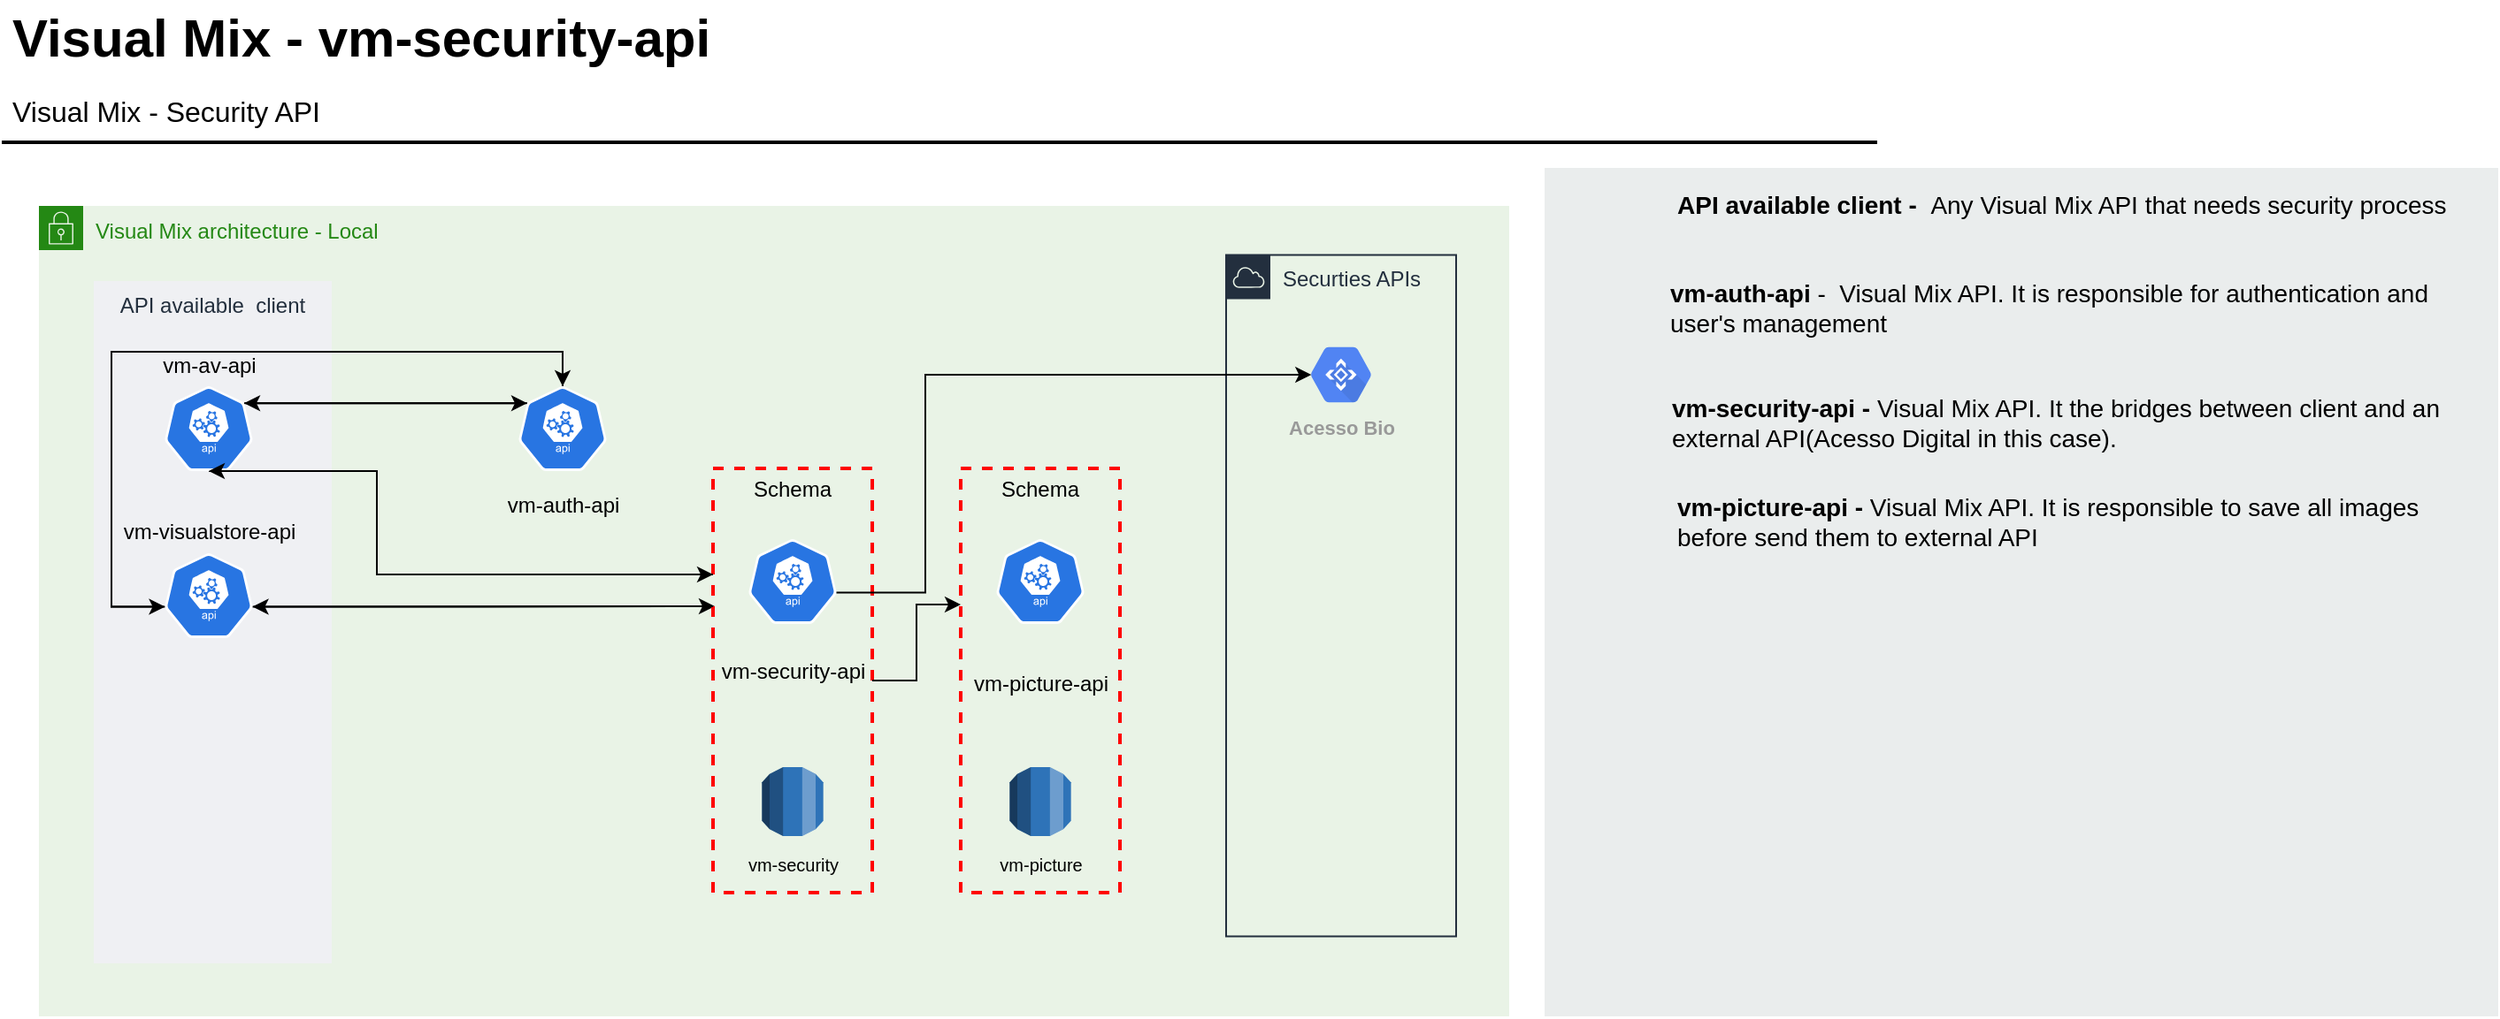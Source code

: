 <mxfile version="13.6.5" type="github" pages="3">
  <diagram id="Ht1M8jgEwFfnCIfOTk4-" name="Architecture">
    <mxGraphModel dx="1426" dy="842" grid="1" gridSize="10" guides="1" tooltips="1" connect="1" arrows="1" fold="1" page="1" pageScale="1" pageWidth="1169" pageHeight="827" background="none" math="0" shadow="0">
      <root>
        <mxCell id="0" />
        <mxCell id="1" parent="0" />
        <mxCell id="YaRt45jSneje2c83sAmx-1" value="Visual Mix architecture - Local" style="points=[[0,0],[0.25,0],[0.5,0],[0.75,0],[1,0],[1,0.25],[1,0.5],[1,0.75],[1,1],[0.75,1],[0.5,1],[0.25,1],[0,1],[0,0.75],[0,0.5],[0,0.25]];outlineConnect=0;gradientColor=none;html=1;whiteSpace=wrap;fontSize=12;fontStyle=0;shape=mxgraph.aws4.group;grIcon=mxgraph.aws4.group_security_group;grStroke=0;strokeColor=#248814;fillColor=#E9F3E6;verticalAlign=top;align=left;spacingLeft=30;fontColor=#248814;dashed=0;" parent="1" vertex="1">
          <mxGeometry x="29" y="181.5" width="831" height="458.5" as="geometry" />
        </mxCell>
        <mxCell id="iUgoQPyHH8TvtxsXmX7b-1" value="" style="group" parent="1" vertex="1" connectable="0">
          <mxGeometry x="8" y="65.5" width="1060" height="85" as="geometry" />
        </mxCell>
        <mxCell id="iUgoQPyHH8TvtxsXmX7b-2" value="Visual Mix - vm-security-api" style="text;html=1;resizable=0;points=[];autosize=1;align=left;verticalAlign=top;spacingTop=-4;fontSize=30;fontStyle=1" parent="iUgoQPyHH8TvtxsXmX7b-1" vertex="1">
          <mxGeometry x="4" width="410" height="40" as="geometry" />
        </mxCell>
        <mxCell id="iUgoQPyHH8TvtxsXmX7b-3" value="Visual Mix - Security API" style="text;html=1;resizable=0;points=[];autosize=1;align=left;verticalAlign=top;spacingTop=-4;fontSize=16" parent="iUgoQPyHH8TvtxsXmX7b-1" vertex="1">
          <mxGeometry x="4" y="50" width="190" height="20" as="geometry" />
        </mxCell>
        <mxCell id="iUgoQPyHH8TvtxsXmX7b-4" value="" style="line;strokeWidth=2;html=1;fontSize=14;" parent="iUgoQPyHH8TvtxsXmX7b-1" vertex="1">
          <mxGeometry y="75" width="1060" height="10" as="geometry" />
        </mxCell>
        <mxCell id="YaRt45jSneje2c83sAmx-2" value="API available  client" style="fillColor=#EFF0F3;strokeColor=none;dashed=0;verticalAlign=top;fontStyle=0;fontColor=#232F3D;" parent="1" vertex="1">
          <mxGeometry x="60" y="224" width="134.5" height="386" as="geometry" />
        </mxCell>
        <mxCell id="YaRt45jSneje2c83sAmx-20" style="edgeStyle=orthogonalEdgeStyle;rounded=0;orthogonalLoop=1;jettySize=auto;html=1;exitX=0.9;exitY=0.2;exitDx=0;exitDy=0;exitPerimeter=0;entryX=0.1;entryY=0.2;entryDx=0;entryDy=0;entryPerimeter=0;" parent="1" source="YaRt45jSneje2c83sAmx-3" target="YaRt45jSneje2c83sAmx-17" edge="1">
          <mxGeometry relative="1" as="geometry" />
        </mxCell>
        <mxCell id="YaRt45jSneje2c83sAmx-99" style="edgeStyle=orthogonalEdgeStyle;rounded=0;orthogonalLoop=1;jettySize=auto;html=1;exitX=0.5;exitY=1;exitDx=0;exitDy=0;exitPerimeter=0;entryX=0;entryY=0.25;entryDx=0;entryDy=0;" parent="1" source="YaRt45jSneje2c83sAmx-3" target="YaRt45jSneje2c83sAmx-93" edge="1">
          <mxGeometry relative="1" as="geometry">
            <Array as="points">
              <mxPoint x="220" y="332" />
              <mxPoint x="220" y="390" />
            </Array>
          </mxGeometry>
        </mxCell>
        <mxCell id="YaRt45jSneje2c83sAmx-3" value="vm-av-api&lt;br&gt;&lt;br&gt;&lt;br&gt;&lt;br&gt;&lt;br&gt;&lt;br&gt;" style="html=1;dashed=0;whitespace=wrap;fillColor=#2875E2;strokeColor=#ffffff;points=[[0.005,0.63,0],[0.1,0.2,0],[0.9,0.2,0],[0.5,0,0],[0.995,0.63,0],[0.72,0.99,0],[0.5,1,0],[0.28,0.99,0]];shape=mxgraph.kubernetes.icon;prIcon=api" parent="1" vertex="1">
          <mxGeometry x="100" y="283.5" width="50" height="48" as="geometry" />
        </mxCell>
        <mxCell id="YaRt45jSneje2c83sAmx-29" style="edgeStyle=orthogonalEdgeStyle;rounded=0;orthogonalLoop=1;jettySize=auto;html=1;exitX=0.005;exitY=0.63;exitDx=0;exitDy=0;exitPerimeter=0;entryX=0.5;entryY=0;entryDx=0;entryDy=0;entryPerimeter=0;" parent="1" source="YaRt45jSneje2c83sAmx-4" target="YaRt45jSneje2c83sAmx-17" edge="1">
          <mxGeometry relative="1" as="geometry">
            <Array as="points">
              <mxPoint x="70" y="408" />
              <mxPoint x="70" y="264" />
              <mxPoint x="325" y="264" />
            </Array>
          </mxGeometry>
        </mxCell>
        <mxCell id="YaRt45jSneje2c83sAmx-98" style="edgeStyle=orthogonalEdgeStyle;rounded=0;orthogonalLoop=1;jettySize=auto;html=1;exitX=0.995;exitY=0.63;exitDx=0;exitDy=0;exitPerimeter=0;entryX=0.011;entryY=0.325;entryDx=0;entryDy=0;entryPerimeter=0;" parent="1" source="YaRt45jSneje2c83sAmx-4" target="YaRt45jSneje2c83sAmx-93" edge="1">
          <mxGeometry relative="1" as="geometry" />
        </mxCell>
        <mxCell id="YaRt45jSneje2c83sAmx-4" value="vm-visualstore-api&lt;br&gt;&lt;br&gt;&lt;br&gt;&lt;br&gt;&lt;br&gt;&lt;br&gt;" style="html=1;dashed=0;whitespace=wrap;fillColor=#2875E2;strokeColor=#ffffff;points=[[0.005,0.63,0],[0.1,0.2,0],[0.9,0.2,0],[0.5,0,0],[0.995,0.63,0],[0.72,0.99,0],[0.5,1,0],[0.28,0.99,0]];shape=mxgraph.kubernetes.icon;prIcon=api" parent="1" vertex="1">
          <mxGeometry x="100" y="378" width="50" height="48" as="geometry" />
        </mxCell>
        <mxCell id="YaRt45jSneje2c83sAmx-30" style="edgeStyle=orthogonalEdgeStyle;rounded=0;orthogonalLoop=1;jettySize=auto;html=1;exitX=0.5;exitY=0;exitDx=0;exitDy=0;exitPerimeter=0;entryX=0.005;entryY=0.63;entryDx=0;entryDy=0;entryPerimeter=0;" parent="1" source="YaRt45jSneje2c83sAmx-17" target="YaRt45jSneje2c83sAmx-4" edge="1">
          <mxGeometry relative="1" as="geometry">
            <Array as="points">
              <mxPoint x="325" y="264" />
              <mxPoint x="70" y="264" />
              <mxPoint x="70" y="408" />
            </Array>
          </mxGeometry>
        </mxCell>
        <mxCell id="YaRt45jSneje2c83sAmx-31" style="edgeStyle=orthogonalEdgeStyle;rounded=0;orthogonalLoop=1;jettySize=auto;html=1;exitX=0.1;exitY=0.2;exitDx=0;exitDy=0;exitPerimeter=0;entryX=0.9;entryY=0.2;entryDx=0;entryDy=0;entryPerimeter=0;" parent="1" source="YaRt45jSneje2c83sAmx-17" target="YaRt45jSneje2c83sAmx-3" edge="1">
          <mxGeometry relative="1" as="geometry" />
        </mxCell>
        <mxCell id="YaRt45jSneje2c83sAmx-17" value="&lt;br&gt;&lt;br&gt;&lt;br&gt;&lt;br&gt;&lt;br&gt;&lt;br&gt;&lt;br&gt;&lt;br&gt;&lt;br&gt;&lt;br&gt;vm-auth-api&lt;br&gt;&lt;br&gt;&lt;br&gt;&lt;br&gt;&lt;br&gt;" style="html=1;dashed=0;whitespace=wrap;fillColor=#2875E2;strokeColor=#ffffff;points=[[0.005,0.63,0],[0.1,0.2,0],[0.9,0.2,0],[0.5,0,0],[0.995,0.63,0],[0.72,0.99,0],[0.5,1,0],[0.28,0.99,0]];shape=mxgraph.kubernetes.icon;prIcon=api" parent="1" vertex="1">
          <mxGeometry x="300" y="283.5" width="50" height="48" as="geometry" />
        </mxCell>
        <mxCell id="YaRt45jSneje2c83sAmx-97" value="" style="group" parent="1" vertex="1" connectable="0">
          <mxGeometry x="410" y="330" width="90" height="240" as="geometry" />
        </mxCell>
        <mxCell id="YaRt45jSneje2c83sAmx-95" value="" style="group" parent="YaRt45jSneje2c83sAmx-97" vertex="1" connectable="0">
          <mxGeometry width="90" height="240" as="geometry" />
        </mxCell>
        <mxCell id="YaRt45jSneje2c83sAmx-94" value="" style="group" parent="YaRt45jSneje2c83sAmx-95" vertex="1" connectable="0">
          <mxGeometry width="90" height="240" as="geometry" />
        </mxCell>
        <mxCell id="YaRt45jSneje2c83sAmx-93" value="Schema" style="fontStyle=0;verticalAlign=top;align=center;spacingTop=-2;fillColor=none;rounded=0;whiteSpace=wrap;html=1;strokeColor=#FF0000;strokeWidth=2;dashed=1;container=1;collapsible=0;expand=0;recursiveResize=0;" parent="YaRt45jSneje2c83sAmx-94" vertex="1">
          <mxGeometry width="90" height="240" as="geometry" />
        </mxCell>
        <mxCell id="YaRt45jSneje2c83sAmx-6" value="&lt;br&gt;&lt;br&gt;&lt;br&gt;&lt;br&gt;&lt;br&gt;&lt;br&gt;&lt;br&gt;&lt;br&gt;&lt;br&gt;&lt;br&gt;&lt;br&gt;&lt;br&gt;vm-security-api&lt;br&gt;&lt;br&gt;&lt;br&gt;&lt;br&gt;&lt;br&gt;&lt;br&gt;" style="html=1;dashed=0;whitespace=wrap;fillColor=#2875E2;strokeColor=#ffffff;points=[[0.005,0.63,0],[0.1,0.2,0],[0.9,0.2,0],[0.5,0,0],[0.995,0.63,0],[0.72,0.99,0],[0.5,1,0],[0.28,0.99,0]];shape=mxgraph.kubernetes.icon;prIcon=api" parent="YaRt45jSneje2c83sAmx-93" vertex="1">
          <mxGeometry x="20" y="40" width="50" height="48" as="geometry" />
        </mxCell>
        <mxCell id="YaRt45jSneje2c83sAmx-14" value="&lt;span style=&quot;font-size: 10px&quot;&gt;vm-security&lt;/span&gt;" style="outlineConnect=0;dashed=0;verticalLabelPosition=bottom;verticalAlign=top;align=center;html=1;shape=mxgraph.aws3.rds;fillColor=#2E73B8;gradientColor=none;fontSize=14;" parent="YaRt45jSneje2c83sAmx-93" vertex="1">
          <mxGeometry x="27.67" y="169" width="34.66" height="39" as="geometry" />
        </mxCell>
        <mxCell id="E5Ojf1beW3irHs6wn2YT-1" value="Securties APIs" style="points=[[0,0],[0.25,0],[0.5,0],[0.75,0],[1,0],[1,0.25],[1,0.5],[1,0.75],[1,1],[0.75,1],[0.5,1],[0.25,1],[0,1],[0,0.75],[0,0.5],[0,0.25]];outlineConnect=0;gradientColor=none;html=1;whiteSpace=wrap;fontSize=12;fontStyle=0;shape=mxgraph.aws4.group;grIcon=mxgraph.aws4.group_aws_cloud;strokeColor=#232F3E;fillColor=none;verticalAlign=top;align=left;spacingLeft=30;fontColor=#232F3E;dashed=0;" parent="1" vertex="1">
          <mxGeometry x="700" y="209.25" width="130" height="385.5" as="geometry" />
        </mxCell>
        <mxCell id="E5Ojf1beW3irHs6wn2YT-2" value="Acesso Bio" style="html=1;fillColor=#5184F3;strokeColor=none;verticalAlign=top;labelPosition=center;verticalLabelPosition=bottom;align=center;spacingTop=-6;fontSize=11;fontStyle=1;fontColor=#999999;shape=mxgraph.gcp2.hexIcon;prIcon=cloud_apis" parent="1" vertex="1">
          <mxGeometry x="739.05" y="254" width="51.9" height="46" as="geometry" />
        </mxCell>
        <mxCell id="E5Ojf1beW3irHs6wn2YT-3" style="edgeStyle=orthogonalEdgeStyle;rounded=0;orthogonalLoop=1;jettySize=auto;html=1;exitX=0.995;exitY=0.63;exitDx=0;exitDy=0;exitPerimeter=0;entryX=0.175;entryY=0.5;entryDx=0;entryDy=0;entryPerimeter=0;" parent="1" source="YaRt45jSneje2c83sAmx-6" target="E5Ojf1beW3irHs6wn2YT-2" edge="1">
          <mxGeometry relative="1" as="geometry">
            <Array as="points">
              <mxPoint x="530" y="400" />
              <mxPoint x="530" y="277" />
            </Array>
          </mxGeometry>
        </mxCell>
        <mxCell id="E5Ojf1beW3irHs6wn2YT-6" style="edgeStyle=orthogonalEdgeStyle;rounded=0;orthogonalLoop=1;jettySize=auto;html=1;exitX=0;exitY=0.25;exitDx=0;exitDy=0;entryX=0.5;entryY=1;entryDx=0;entryDy=0;entryPerimeter=0;" parent="1" source="YaRt45jSneje2c83sAmx-93" target="YaRt45jSneje2c83sAmx-3" edge="1">
          <mxGeometry relative="1" as="geometry">
            <Array as="points">
              <mxPoint x="220" y="390" />
              <mxPoint x="220" y="332" />
            </Array>
          </mxGeometry>
        </mxCell>
        <mxCell id="E5Ojf1beW3irHs6wn2YT-7" style="edgeStyle=orthogonalEdgeStyle;rounded=0;orthogonalLoop=1;jettySize=auto;html=1;entryX=0.995;entryY=0.63;entryDx=0;entryDy=0;entryPerimeter=0;" parent="1" target="YaRt45jSneje2c83sAmx-4" edge="1">
          <mxGeometry relative="1" as="geometry">
            <mxPoint x="410" y="408" as="sourcePoint" />
            <Array as="points">
              <mxPoint x="410" y="408" />
            </Array>
          </mxGeometry>
        </mxCell>
        <mxCell id="E5Ojf1beW3irHs6wn2YT-15" value="" style="group" parent="1" vertex="1" connectable="0">
          <mxGeometry x="550" y="330" width="90" height="240" as="geometry" />
        </mxCell>
        <mxCell id="E5Ojf1beW3irHs6wn2YT-16" value="" style="group" parent="E5Ojf1beW3irHs6wn2YT-15" vertex="1" connectable="0">
          <mxGeometry width="90" height="240" as="geometry" />
        </mxCell>
        <mxCell id="E5Ojf1beW3irHs6wn2YT-17" value="" style="group" parent="E5Ojf1beW3irHs6wn2YT-16" vertex="1" connectable="0">
          <mxGeometry width="90" height="240" as="geometry" />
        </mxCell>
        <mxCell id="E5Ojf1beW3irHs6wn2YT-18" value="Schema" style="fontStyle=0;verticalAlign=top;align=center;spacingTop=-2;fillColor=none;rounded=0;whiteSpace=wrap;html=1;strokeColor=#FF0000;strokeWidth=2;dashed=1;container=1;collapsible=0;expand=0;recursiveResize=0;" parent="E5Ojf1beW3irHs6wn2YT-17" vertex="1">
          <mxGeometry width="90" height="240" as="geometry" />
        </mxCell>
        <mxCell id="E5Ojf1beW3irHs6wn2YT-19" value="&lt;br&gt;&lt;br&gt;&lt;br&gt;&lt;br&gt;&lt;br&gt;&lt;br&gt;&lt;br&gt;&lt;br&gt;&lt;br&gt;&lt;br&gt;&lt;br&gt;&lt;br&gt;vm-picture-api&lt;br&gt;&lt;br&gt;&lt;br&gt;&lt;br&gt;&lt;br&gt;" style="html=1;dashed=0;whitespace=wrap;fillColor=#2875E2;strokeColor=#ffffff;points=[[0.005,0.63,0],[0.1,0.2,0],[0.9,0.2,0],[0.5,0,0],[0.995,0.63,0],[0.72,0.99,0],[0.5,1,0],[0.28,0.99,0]];shape=mxgraph.kubernetes.icon;prIcon=api" parent="E5Ojf1beW3irHs6wn2YT-18" vertex="1">
          <mxGeometry x="20" y="40" width="50" height="48" as="geometry" />
        </mxCell>
        <mxCell id="E5Ojf1beW3irHs6wn2YT-20" value="&lt;span style=&quot;font-size: 10px&quot;&gt;vm-picture&lt;/span&gt;" style="outlineConnect=0;dashed=0;verticalLabelPosition=bottom;verticalAlign=top;align=center;html=1;shape=mxgraph.aws3.rds;fillColor=#2E73B8;gradientColor=none;fontSize=14;" parent="E5Ojf1beW3irHs6wn2YT-18" vertex="1">
          <mxGeometry x="27.67" y="169" width="34.66" height="39" as="geometry" />
        </mxCell>
        <mxCell id="E5Ojf1beW3irHs6wn2YT-22" style="edgeStyle=orthogonalEdgeStyle;rounded=0;orthogonalLoop=1;jettySize=auto;html=1;exitX=1;exitY=0.5;exitDx=0;exitDy=0;entryX=0;entryY=0.321;entryDx=0;entryDy=0;entryPerimeter=0;" parent="1" source="YaRt45jSneje2c83sAmx-93" target="E5Ojf1beW3irHs6wn2YT-18" edge="1">
          <mxGeometry relative="1" as="geometry" />
        </mxCell>
        <mxCell id="E5Ojf1beW3irHs6wn2YT-23" value="" style="group" parent="1" vertex="1" connectable="0">
          <mxGeometry x="880" y="160" width="539" height="480" as="geometry" />
        </mxCell>
        <mxCell id="9gZsiQix6CurxSerb5Fo-18" value="" style="rounded=0;whiteSpace=wrap;html=1;fillColor=#EAEDED;fontSize=22;fontColor=#FFFFFF;strokeColor=none;labelBackgroundColor=none;" parent="E5Ojf1beW3irHs6wn2YT-23" vertex="1">
          <mxGeometry width="539" height="480" as="geometry" />
        </mxCell>
        <mxCell id="QUOCif4_Dpznb4Jut9Te-1" value="&lt;b&gt;vm-auth-api &lt;/b&gt;- &amp;nbsp;Visual Mix API. It is responsible for authentication and user&#39;s management&amp;nbsp;" style="text;html=1;align=left;verticalAlign=top;spacingTop=-4;fontSize=14;labelBackgroundColor=none;whiteSpace=wrap;" parent="1" vertex="1">
          <mxGeometry x="948.5" y="220" width="449" height="46.5" as="geometry" />
        </mxCell>
        <mxCell id="QUOCif4_Dpznb4Jut9Te-2" value="&lt;b&gt;vm-security-api&amp;nbsp;&lt;/b&gt;&lt;b&gt;-&amp;nbsp;&lt;/b&gt;Visual Mix API. It the bridges between client and an external API(Acesso Digital in this case)." style="text;html=1;align=left;verticalAlign=top;spacingTop=-4;fontSize=14;labelBackgroundColor=none;whiteSpace=wrap;" parent="1" vertex="1">
          <mxGeometry x="949.5" y="284.5" width="450" height="117" as="geometry" />
        </mxCell>
        <mxCell id="QUOCif4_Dpznb4Jut9Te-3" value="&lt;span&gt;&lt;b&gt;vm-picture-api&amp;nbsp;&lt;/b&gt;&lt;/span&gt;&lt;b&gt;-&amp;nbsp;&lt;/b&gt;Visual Mix API. It is responsible to save all images before send them to external API" style="text;html=1;align=left;verticalAlign=top;spacingTop=-4;fontSize=14;labelBackgroundColor=none;whiteSpace=wrap;" parent="1" vertex="1">
          <mxGeometry x="953" y="340.5" width="450" height="49.5" as="geometry" />
        </mxCell>
        <mxCell id="QUOCif4_Dpznb4Jut9Te-4" value="&lt;b&gt;API available client&amp;nbsp;&lt;/b&gt;&lt;b&gt;- &amp;nbsp;&lt;/b&gt;Any&lt;b&gt;&amp;nbsp;&lt;/b&gt;Visual Mix API that needs security process" style="text;html=1;align=left;verticalAlign=top;spacingTop=-4;fontSize=14;labelBackgroundColor=none;whiteSpace=wrap;" parent="1" vertex="1">
          <mxGeometry x="953" y="170" width="449" height="38.5" as="geometry" />
        </mxCell>
      </root>
    </mxGraphModel>
  </diagram>
  <diagram id="MGfQ_S6StoyqCkcG_YU1" name="Simple Query Interaction">
    <mxGraphModel dx="1694" dy="946" grid="1" gridSize="10" guides="1" tooltips="1" connect="1" arrows="1" fold="1" page="1" pageScale="1" pageWidth="583" pageHeight="413" math="0" shadow="0">
      <root>
        <mxCell id="5uC7GMBCHUU2KOciokQW-0" />
        <mxCell id="5uC7GMBCHUU2KOciokQW-1" parent="5uC7GMBCHUU2KOciokQW-0" />
        <mxCell id="ccUjn54pVpTTam-t7Y5S-0" value="" style="group" parent="5uC7GMBCHUU2KOciokQW-1" vertex="1" connectable="0">
          <mxGeometry x="8" y="65.5" width="1060" height="85" as="geometry" />
        </mxCell>
        <mxCell id="ccUjn54pVpTTam-t7Y5S-1" value="Visual Mix - vm-jade-api" style="text;html=1;resizable=0;points=[];autosize=1;align=left;verticalAlign=top;spacingTop=-4;fontSize=30;fontStyle=1" parent="ccUjn54pVpTTam-t7Y5S-0" vertex="1">
          <mxGeometry x="4" width="360" height="40" as="geometry" />
        </mxCell>
        <mxCell id="ccUjn54pVpTTam-t7Y5S-2" value="Visual Mix - Security API - Simple Interaction" style="text;html=1;resizable=0;points=[];autosize=1;align=left;verticalAlign=top;spacingTop=-4;fontSize=16" parent="ccUjn54pVpTTam-t7Y5S-0" vertex="1">
          <mxGeometry x="4" y="50" width="330" height="20" as="geometry" />
        </mxCell>
        <mxCell id="ccUjn54pVpTTam-t7Y5S-3" value="" style="line;strokeWidth=2;html=1;fontSize=14;" parent="ccUjn54pVpTTam-t7Y5S-0" vertex="1">
          <mxGeometry y="75" width="1060" height="10" as="geometry" />
        </mxCell>
        <mxCell id="Xy7LeYJcgl7Ycssv4aqb-3" value="Simple Interaction &amp;nbsp;- Jade API Process - Query" style="fontStyle=0;verticalAlign=top;align=center;spacingTop=-2;fillColor=none;rounded=0;whiteSpace=wrap;html=1;strokeColor=#FF0000;strokeWidth=2;dashed=1;container=1;collapsible=0;expand=0;recursiveResize=0;fontSize=20;" parent="5uC7GMBCHUU2KOciokQW-1" vertex="1">
          <mxGeometry x="8" y="193" width="1062" height="307" as="geometry" />
        </mxCell>
        <mxCell id="Xy7LeYJcgl7Ycssv4aqb-9" value="" style="html=1;dashed=0;whitespace=wrap;shape=mxgraph.dfd.start" parent="Xy7LeYJcgl7Ycssv4aqb-3" vertex="1">
          <mxGeometry x="77" y="78" width="80" height="30" as="geometry" />
        </mxCell>
        <mxCell id="Xy7LeYJcgl7Ycssv4aqb-12" style="edgeStyle=orthogonalEdgeStyle;rounded=0;orthogonalLoop=1;jettySize=auto;html=1;exitX=0.5;exitY=0.5;exitDx=0;exitDy=15;exitPerimeter=0;entryX=0.5;entryY=0;entryDx=0;entryDy=0;" parent="Xy7LeYJcgl7Ycssv4aqb-3" source="Xy7LeYJcgl7Ycssv4aqb-9" target="Xy7LeYJcgl7Ycssv4aqb-20" edge="1">
          <mxGeometry relative="1" as="geometry">
            <mxPoint x="117" y="138" as="targetPoint" />
          </mxGeometry>
        </mxCell>
        <mxCell id="wa8sgu-IX3YlQGFSYtbL-9" style="edgeStyle=orthogonalEdgeStyle;rounded=0;orthogonalLoop=1;jettySize=auto;html=1;exitX=1;exitY=0.5;exitDx=0;exitDy=0;entryX=0;entryY=0.5;entryDx=0;entryDy=0;fontSize=11;" edge="1" parent="Xy7LeYJcgl7Ycssv4aqb-3" source="Xy7LeYJcgl7Ycssv4aqb-20" target="wa8sgu-IX3YlQGFSYtbL-8">
          <mxGeometry relative="1" as="geometry" />
        </mxCell>
        <mxCell id="Xy7LeYJcgl7Ycssv4aqb-20" value="API receives &lt;br&gt;EAN from &lt;br&gt;middleware" style="html=1;dashed=0;whitespace=wrap;" parent="Xy7LeYJcgl7Ycssv4aqb-3" vertex="1">
          <mxGeometry x="72" y="138" width="90" height="50" as="geometry" />
        </mxCell>
        <mxCell id="7Nfif4b1ss9Nq2-eNS39-247" style="edgeStyle=orthogonalEdgeStyle;rounded=0;orthogonalLoop=1;jettySize=auto;html=1;exitX=0.5;exitY=1;exitDx=0;exitDy=0;fontSize=11;" edge="1" parent="Xy7LeYJcgl7Ycssv4aqb-3" source="Xy7LeYJcgl7Ycssv4aqb-24" target="7Nfif4b1ss9Nq2-eNS39-198">
          <mxGeometry relative="1" as="geometry" />
        </mxCell>
        <mxCell id="Hwohq5ljSQf4fmVjeTPe-1" style="edgeStyle=orthogonalEdgeStyle;rounded=0;orthogonalLoop=1;jettySize=auto;html=1;exitX=0.5;exitY=0;exitDx=0;exitDy=0;entryX=0;entryY=0.5;entryDx=0;entryDy=0;fontSize=11;" edge="1" parent="Xy7LeYJcgl7Ycssv4aqb-3" source="Xy7LeYJcgl7Ycssv4aqb-24" target="HfG4GfTrvFpY40ubBp82-19">
          <mxGeometry relative="1" as="geometry">
            <mxPoint x="622" y="103" as="targetPoint" />
          </mxGeometry>
        </mxCell>
        <mxCell id="Xy7LeYJcgl7Ycssv4aqb-24" value="Product &lt;br&gt;Entity&lt;br&gt;matched" style="shape=rhombus;html=1;dashed=0;whitespace=wrap;perimeter=rhombusPerimeter;fontSize=11;horizontal=1;verticalAlign=middle;spacing=0;" parent="Xy7LeYJcgl7Ycssv4aqb-3" vertex="1">
          <mxGeometry x="442" y="125.38" width="90" height="75" as="geometry" />
        </mxCell>
        <mxCell id="7Nfif4b1ss9Nq2-eNS39-245" style="edgeStyle=orthogonalEdgeStyle;rounded=0;orthogonalLoop=1;jettySize=auto;html=1;exitX=1;exitY=0.5;exitDx=0;exitDy=0;fontSize=11;" edge="1" parent="Xy7LeYJcgl7Ycssv4aqb-3" source="wa8sgu-IX3YlQGFSYtbL-8" target="7Nfif4b1ss9Nq2-eNS39-193">
          <mxGeometry relative="1" as="geometry" />
        </mxCell>
        <mxCell id="wa8sgu-IX3YlQGFSYtbL-8" value="Search on &lt;br&gt;vm-products-api" style="shape=manualInput;whiteSpace=wrap;html=1;dashed=0;size=15;fontSize=11;align=center;" vertex="1" parent="Xy7LeYJcgl7Ycssv4aqb-3">
          <mxGeometry x="189" y="137.75" width="100" height="50" as="geometry" />
        </mxCell>
        <mxCell id="wa8sgu-IX3YlQGFSYtbL-15" value="&lt;font style=&quot;font-size: 12px&quot;&gt;No&lt;/font&gt;" style="text;html=1;align=center;verticalAlign=middle;resizable=0;points=[];autosize=1;fontSize=20;" vertex="1" parent="Xy7LeYJcgl7Ycssv4aqb-3">
          <mxGeometry x="485" y="198.63" width="30" height="30" as="geometry" />
        </mxCell>
        <mxCell id="7Nfif4b1ss9Nq2-eNS39-250" style="edgeStyle=orthogonalEdgeStyle;rounded=0;orthogonalLoop=1;jettySize=auto;html=1;exitX=1;exitY=0.5;exitDx=0;exitDy=0;entryX=0.5;entryY=0;entryDx=0;entryDy=0;fontSize=11;" edge="1" parent="Xy7LeYJcgl7Ycssv4aqb-3" source="HfG4GfTrvFpY40ubBp82-18" target="7Nfif4b1ss9Nq2-eNS39-26">
          <mxGeometry relative="1" as="geometry">
            <mxPoint x="807" y="103" as="sourcePoint" />
            <Array as="points">
              <mxPoint x="867" y="103" />
            </Array>
          </mxGeometry>
        </mxCell>
        <mxCell id="7Nfif4b1ss9Nq2-eNS39-9" value="&lt;font style=&quot;font-size: 12px&quot;&gt;Yes&lt;/font&gt;" style="text;html=1;align=center;verticalAlign=middle;resizable=0;points=[];autosize=1;fontSize=20;" vertex="1" parent="Xy7LeYJcgl7Ycssv4aqb-3">
          <mxGeometry x="485" y="72.88" width="40" height="30" as="geometry" />
        </mxCell>
        <mxCell id="7Nfif4b1ss9Nq2-eNS39-25" value="" style="html=1;dashed=0;whitespace=wrap;shape=mxgraph.dfd.start" vertex="1" parent="Xy7LeYJcgl7Ycssv4aqb-3">
          <mxGeometry x="952" y="147.88" width="80" height="30" as="geometry" />
        </mxCell>
        <mxCell id="7Nfif4b1ss9Nq2-eNS39-248" style="edgeStyle=orthogonalEdgeStyle;rounded=0;orthogonalLoop=1;jettySize=auto;html=1;exitX=1;exitY=0.5;exitDx=0;exitDy=0;fontSize=11;" edge="1" parent="Xy7LeYJcgl7Ycssv4aqb-3" source="7Nfif4b1ss9Nq2-eNS39-26" target="7Nfif4b1ss9Nq2-eNS39-25">
          <mxGeometry relative="1" as="geometry" />
        </mxCell>
        <mxCell id="7Nfif4b1ss9Nq2-eNS39-26" value="Create &lt;br&gt;response to middlewate" style="shape=parallelogram;perimeter=parallelogramPerimeter;whiteSpace=wrap;html=1;dashed=0;fontSize=11;align=center;" vertex="1" parent="Xy7LeYJcgl7Ycssv4aqb-3">
          <mxGeometry x="817" y="137.75" width="100" height="50" as="geometry" />
        </mxCell>
        <mxCell id="7Nfif4b1ss9Nq2-eNS39-196" style="edgeStyle=orthogonalEdgeStyle;rounded=0;orthogonalLoop=1;jettySize=auto;html=1;exitX=1;exitY=0.5;exitDx=0;exitDy=0;fontSize=11;" edge="1" parent="Xy7LeYJcgl7Ycssv4aqb-3" source="7Nfif4b1ss9Nq2-eNS39-193" target="Xy7LeYJcgl7Ycssv4aqb-24">
          <mxGeometry relative="1" as="geometry" />
        </mxCell>
        <mxCell id="7Nfif4b1ss9Nq2-eNS39-193" value="&lt;br&gt;&lt;br&gt;&lt;br&gt;&lt;br&gt;vm-products-api(Rotine)&lt;br&gt;FindByBarcode" style="shape=ellipse;html=1;dashed=0;whitespace=wrap;perimeter=ellipsePerimeter;fontSize=11;align=center;" vertex="1" parent="Xy7LeYJcgl7Ycssv4aqb-3">
          <mxGeometry x="342" y="148" width="30" height="30" as="geometry" />
        </mxCell>
        <mxCell id="7Nfif4b1ss9Nq2-eNS39-249" style="edgeStyle=orthogonalEdgeStyle;rounded=0;orthogonalLoop=1;jettySize=auto;html=1;exitX=1;exitY=0.5;exitDx=0;exitDy=0;fontSize=11;" edge="1" parent="Xy7LeYJcgl7Ycssv4aqb-3" source="7Nfif4b1ss9Nq2-eNS39-198" target="7Nfif4b1ss9Nq2-eNS39-26">
          <mxGeometry relative="1" as="geometry" />
        </mxCell>
        <mxCell id="7Nfif4b1ss9Nq2-eNS39-198" value="Create error message" style="shape=parallelogram;perimeter=parallelogramPerimeter;whiteSpace=wrap;html=1;dashed=0;fontSize=11;align=center;" vertex="1" parent="Xy7LeYJcgl7Ycssv4aqb-3">
          <mxGeometry x="702" y="200.38" width="100" height="50" as="geometry" />
        </mxCell>
        <mxCell id="HfG4GfTrvFpY40ubBp82-20" style="edgeStyle=orthogonalEdgeStyle;rounded=0;orthogonalLoop=1;jettySize=auto;html=1;exitX=1;exitY=0.5;exitDx=0;exitDy=0;entryX=0;entryY=0.5;entryDx=0;entryDy=0;fontSize=11;" edge="1" parent="Xy7LeYJcgl7Ycssv4aqb-3" source="HfG4GfTrvFpY40ubBp82-19" target="HfG4GfTrvFpY40ubBp82-18">
          <mxGeometry relative="1" as="geometry" />
        </mxCell>
        <mxCell id="HfG4GfTrvFpY40ubBp82-19" value="Create &lt;br&gt;Product Object" style="shape=parallelogram;perimeter=parallelogramPerimeter;whiteSpace=wrap;html=1;dashed=0;fontSize=11;align=center;" vertex="1" parent="Xy7LeYJcgl7Ycssv4aqb-3">
          <mxGeometry x="575" y="78" width="100" height="50" as="geometry" />
        </mxCell>
        <mxCell id="HfG4GfTrvFpY40ubBp82-18" value="&lt;br&gt;&lt;br&gt;&lt;br&gt;&lt;br&gt;Weight product(Rotine)&lt;br&gt;Jade API" style="shape=ellipse;html=1;dashed=0;whitespace=wrap;perimeter=ellipsePerimeter;fontSize=11;align=center;" vertex="1" parent="Xy7LeYJcgl7Ycssv4aqb-3">
          <mxGeometry x="737" y="88" width="30" height="30" as="geometry" />
        </mxCell>
        <mxCell id="7RX9u6J-1jgTOUHh86-Q-0" value="Simple Interaction &amp;nbsp;- Products API Process -Weight Product" style="fontStyle=0;verticalAlign=top;align=center;spacingTop=-2;fillColor=none;rounded=0;whiteSpace=wrap;html=1;strokeColor=#FF0000;strokeWidth=2;dashed=1;container=1;collapsible=0;expand=0;recursiveResize=0;fontSize=20;" vertex="1" parent="5uC7GMBCHUU2KOciokQW-1">
          <mxGeometry x="8" y="850" width="1062" height="310" as="geometry" />
        </mxCell>
        <mxCell id="7RX9u6J-1jgTOUHh86-Q-1" value="" style="html=1;dashed=0;whitespace=wrap;shape=mxgraph.dfd.start" vertex="1" parent="7RX9u6J-1jgTOUHh86-Q-0">
          <mxGeometry x="64" y="52.25" width="80" height="30" as="geometry" />
        </mxCell>
        <mxCell id="7RX9u6J-1jgTOUHh86-Q-2" style="edgeStyle=orthogonalEdgeStyle;rounded=0;orthogonalLoop=1;jettySize=auto;html=1;exitX=0.5;exitY=0.5;exitDx=0;exitDy=15;exitPerimeter=0;entryX=0.5;entryY=0;entryDx=0;entryDy=0;" edge="1" parent="7RX9u6J-1jgTOUHh86-Q-0" source="7RX9u6J-1jgTOUHh86-Q-1" target="7RX9u6J-1jgTOUHh86-Q-10">
          <mxGeometry relative="1" as="geometry">
            <mxPoint x="104" y="116" as="targetPoint" />
          </mxGeometry>
        </mxCell>
        <mxCell id="7RX9u6J-1jgTOUHh86-Q-3" value="" style="html=1;dashed=0;whitespace=wrap;shape=mxgraph.dfd.start" vertex="1" parent="7RX9u6J-1jgTOUHh86-Q-0">
          <mxGeometry x="596" y="156.5" width="80" height="30" as="geometry" />
        </mxCell>
        <mxCell id="7RX9u6J-1jgTOUHh86-Q-4" style="edgeStyle=orthogonalEdgeStyle;rounded=0;orthogonalLoop=1;jettySize=auto;html=1;exitX=0.5;exitY=0;exitDx=0;exitDy=0;entryX=0;entryY=0.5;entryDx=0;entryDy=0;fontSize=11;" edge="1" parent="7RX9u6J-1jgTOUHh86-Q-0" source="7RX9u6J-1jgTOUHh86-Q-6" target="7RX9u6J-1jgTOUHh86-Q-12">
          <mxGeometry relative="1" as="geometry">
            <mxPoint x="346" y="64" as="targetPoint" />
          </mxGeometry>
        </mxCell>
        <mxCell id="7RX9u6J-1jgTOUHh86-Q-5" style="edgeStyle=orthogonalEdgeStyle;rounded=0;orthogonalLoop=1;jettySize=auto;html=1;exitX=0.5;exitY=1;exitDx=0;exitDy=0;fontSize=11;" edge="1" parent="7RX9u6J-1jgTOUHh86-Q-0" source="7RX9u6J-1jgTOUHh86-Q-6" target="7RX9u6J-1jgTOUHh86-Q-14">
          <mxGeometry relative="1" as="geometry" />
        </mxCell>
        <mxCell id="7RX9u6J-1jgTOUHh86-Q-6" value="peso_variavel&lt;br&gt;&amp;nbsp;or&amp;nbsp;qtd_decimal&amp;nbsp;&lt;br&gt;equals 0" style="shape=rhombus;html=1;dashed=0;whitespace=wrap;perimeter=rhombusPerimeter;fontSize=11;horizontal=1;verticalAlign=middle;spacing=0;" vertex="1" parent="7RX9u6J-1jgTOUHh86-Q-0">
          <mxGeometry x="204" y="115.25" width="111" height="92.5" as="geometry" />
        </mxCell>
        <mxCell id="7RX9u6J-1jgTOUHh86-Q-7" value="&lt;font style=&quot;font-size: 12px&quot;&gt;Yes&lt;/font&gt;" style="text;html=1;align=center;verticalAlign=middle;resizable=0;points=[];autosize=1;fontSize=20;" vertex="1" parent="7RX9u6J-1jgTOUHh86-Q-0">
          <mxGeometry x="254" y="89" width="40" height="30" as="geometry" />
        </mxCell>
        <mxCell id="7RX9u6J-1jgTOUHh86-Q-8" value="&lt;font style=&quot;font-size: 12px&quot;&gt;No&lt;/font&gt;" style="text;html=1;align=center;verticalAlign=middle;resizable=0;points=[];autosize=1;fontSize=20;" vertex="1" parent="7RX9u6J-1jgTOUHh86-Q-0">
          <mxGeometry x="254" y="196.5" width="30" height="30" as="geometry" />
        </mxCell>
        <mxCell id="7RX9u6J-1jgTOUHh86-Q-9" style="edgeStyle=orthogonalEdgeStyle;rounded=0;orthogonalLoop=1;jettySize=auto;html=1;exitX=1;exitY=0.5;exitDx=0;exitDy=0;entryX=0;entryY=0.5;entryDx=0;entryDy=0;fontSize=11;" edge="1" parent="7RX9u6J-1jgTOUHh86-Q-0" source="7RX9u6J-1jgTOUHh86-Q-10" target="7RX9u6J-1jgTOUHh86-Q-6">
          <mxGeometry relative="1" as="geometry" />
        </mxCell>
        <mxCell id="7RX9u6J-1jgTOUHh86-Q-10" value="Receives Product Entity" style="shape=document;whiteSpace=wrap;html=1;boundedLbl=1;dashed=0;flipH=1;fontSize=11;align=center;" vertex="1" parent="7RX9u6J-1jgTOUHh86-Q-0">
          <mxGeometry x="54" y="126.5" width="100" height="70" as="geometry" />
        </mxCell>
        <mxCell id="7RX9u6J-1jgTOUHh86-Q-11" style="edgeStyle=orthogonalEdgeStyle;rounded=0;orthogonalLoop=1;jettySize=auto;html=1;exitX=1;exitY=0.5;exitDx=0;exitDy=0;entryX=0.5;entryY=0;entryDx=0;entryDy=0;fontSize=11;" edge="1" parent="7RX9u6J-1jgTOUHh86-Q-0" source="7RX9u6J-1jgTOUHh86-Q-12" target="7RX9u6J-1jgTOUHh86-Q-16">
          <mxGeometry relative="1" as="geometry" />
        </mxCell>
        <mxCell id="7RX9u6J-1jgTOUHh86-Q-12" value="&lt;font style=&quot;font-size: 11px&quot;&gt;Set attribute &lt;br&gt;obligatory&lt;br&gt;&lt;span style=&quot;color: rgba(0 , 0 , 0 , 0.87) ; font-family: &amp;#34;arial&amp;#34; , sans-serif ; text-align: left ; background-color: rgb(255 , 255 , 255)&quot;&gt;measure true&lt;/span&gt;&lt;/font&gt;" style="shape=parallelogram;perimeter=parallelogramPerimeter;whiteSpace=wrap;html=1;dashed=0;fontSize=11;align=center;" vertex="1" parent="7RX9u6J-1jgTOUHh86-Q-0">
          <mxGeometry x="354" y="69" width="100" height="50" as="geometry" />
        </mxCell>
        <mxCell id="7RX9u6J-1jgTOUHh86-Q-13" style="edgeStyle=orthogonalEdgeStyle;rounded=0;orthogonalLoop=1;jettySize=auto;html=1;exitX=1;exitY=0.75;exitDx=0;exitDy=0;entryX=0.5;entryY=1;entryDx=0;entryDy=0;fontSize=11;" edge="1" parent="7RX9u6J-1jgTOUHh86-Q-0" source="7RX9u6J-1jgTOUHh86-Q-14" target="7RX9u6J-1jgTOUHh86-Q-16">
          <mxGeometry relative="1" as="geometry" />
        </mxCell>
        <mxCell id="7RX9u6J-1jgTOUHh86-Q-14" value="Set attribute&amp;nbsp;&lt;br&gt;obligatory&lt;br&gt;&lt;span style=&quot;color: rgba(0 , 0 , 0 , 0.87) ; font-family: &amp;#34;arial&amp;#34; , sans-serif ; text-align: left ; background-color: rgb(255 , 255 , 255)&quot;&gt;measure false&lt;/span&gt;" style="shape=parallelogram;perimeter=parallelogramPerimeter;whiteSpace=wrap;html=1;dashed=0;fontSize=11;align=center;" vertex="1" parent="7RX9u6J-1jgTOUHh86-Q-0">
          <mxGeometry x="344" y="207.75" width="100" height="50" as="geometry" />
        </mxCell>
        <mxCell id="7RX9u6J-1jgTOUHh86-Q-15" style="edgeStyle=orthogonalEdgeStyle;rounded=0;orthogonalLoop=1;jettySize=auto;html=1;exitX=1;exitY=0.5;exitDx=0;exitDy=0;entryX=0;entryY=0.5;entryDx=0;entryDy=0;entryPerimeter=0;fontSize=11;" edge="1" parent="7RX9u6J-1jgTOUHh86-Q-0" source="7RX9u6J-1jgTOUHh86-Q-16" target="7RX9u6J-1jgTOUHh86-Q-3">
          <mxGeometry relative="1" as="geometry" />
        </mxCell>
        <mxCell id="7RX9u6J-1jgTOUHh86-Q-16" value="Entity Product&lt;br&gt;with new&lt;br&gt;&amp;nbsp;attribute&amp;nbsp;" style="shape=parallelogram;perimeter=parallelogramPerimeter;whiteSpace=wrap;html=1;dashed=0;fontSize=11;align=center;" vertex="1" parent="7RX9u6J-1jgTOUHh86-Q-0">
          <mxGeometry x="484" y="146.5" width="100" height="50" as="geometry" />
        </mxCell>
        <mxCell id="HfG4GfTrvFpY40ubBp82-0" value="Simple Interaction &amp;nbsp;- Jade API Process -Weight Product" style="fontStyle=0;verticalAlign=top;align=center;spacingTop=-2;fillColor=none;rounded=0;whiteSpace=wrap;html=1;strokeColor=#FF0000;strokeWidth=2;dashed=1;container=1;collapsible=0;expand=0;recursiveResize=0;fontSize=20;" vertex="1" parent="5uC7GMBCHUU2KOciokQW-1">
          <mxGeometry x="8" y="520" width="1062" height="312" as="geometry" />
        </mxCell>
        <mxCell id="HfG4GfTrvFpY40ubBp82-1" value="" style="html=1;dashed=0;whitespace=wrap;shape=mxgraph.dfd.start" vertex="1" parent="HfG4GfTrvFpY40ubBp82-0">
          <mxGeometry x="62" y="70" width="80" height="30" as="geometry" />
        </mxCell>
        <mxCell id="HfG4GfTrvFpY40ubBp82-2" style="edgeStyle=orthogonalEdgeStyle;rounded=0;orthogonalLoop=1;jettySize=auto;html=1;exitX=0.5;exitY=0.5;exitDx=0;exitDy=15;exitPerimeter=0;entryX=0.5;entryY=0;entryDx=0;entryDy=0;" edge="1" parent="HfG4GfTrvFpY40ubBp82-0" source="HfG4GfTrvFpY40ubBp82-1" target="HfG4GfTrvFpY40ubBp82-10">
          <mxGeometry relative="1" as="geometry">
            <mxPoint x="102" y="133.75" as="targetPoint" />
          </mxGeometry>
        </mxCell>
        <mxCell id="HfG4GfTrvFpY40ubBp82-3" value="" style="html=1;dashed=0;whitespace=wrap;shape=mxgraph.dfd.start" vertex="1" parent="HfG4GfTrvFpY40ubBp82-0">
          <mxGeometry x="592" y="174.25" width="80" height="30" as="geometry" />
        </mxCell>
        <mxCell id="HfG4GfTrvFpY40ubBp82-4" style="edgeStyle=orthogonalEdgeStyle;rounded=0;orthogonalLoop=1;jettySize=auto;html=1;exitX=0.5;exitY=0;exitDx=0;exitDy=0;entryX=0;entryY=0.5;entryDx=0;entryDy=0;fontSize=11;" edge="1" parent="HfG4GfTrvFpY40ubBp82-0" source="HfG4GfTrvFpY40ubBp82-6" target="HfG4GfTrvFpY40ubBp82-12">
          <mxGeometry relative="1" as="geometry">
            <mxPoint x="344" y="81.75" as="targetPoint" />
          </mxGeometry>
        </mxCell>
        <mxCell id="HfG4GfTrvFpY40ubBp82-5" style="edgeStyle=orthogonalEdgeStyle;rounded=0;orthogonalLoop=1;jettySize=auto;html=1;exitX=0.5;exitY=1;exitDx=0;exitDy=0;fontSize=11;" edge="1" parent="HfG4GfTrvFpY40ubBp82-0" source="HfG4GfTrvFpY40ubBp82-6" target="HfG4GfTrvFpY40ubBp82-14">
          <mxGeometry relative="1" as="geometry" />
        </mxCell>
        <mxCell id="HfG4GfTrvFpY40ubBp82-6" value="&lt;span&gt;Attribute&amp;nbsp;&lt;/span&gt;&lt;br&gt;&lt;span&gt;obligatory&lt;/span&gt;&lt;br&gt;&lt;span style=&quot;color: rgba(0 , 0 , 0 , 0.87) ; font-family: &amp;#34;arial&amp;#34; , sans-serif ; text-align: left ; background-color: rgb(255 , 255 , 255)&quot;&gt;measure&amp;nbsp;&lt;/span&gt;" style="shape=rhombus;html=1;dashed=0;whitespace=wrap;perimeter=rhombusPerimeter;fontSize=11;horizontal=1;verticalAlign=middle;spacing=0;" vertex="1" parent="HfG4GfTrvFpY40ubBp82-0">
          <mxGeometry x="202" y="133" width="111" height="92.5" as="geometry" />
        </mxCell>
        <mxCell id="HfG4GfTrvFpY40ubBp82-7" value="&lt;font style=&quot;font-size: 12px&quot;&gt;true&lt;/font&gt;" style="text;html=1;align=center;verticalAlign=middle;resizable=0;points=[];autosize=1;fontSize=20;" vertex="1" parent="HfG4GfTrvFpY40ubBp82-0">
          <mxGeometry x="252" y="225.5" width="40" height="30" as="geometry" />
        </mxCell>
        <mxCell id="HfG4GfTrvFpY40ubBp82-9" style="edgeStyle=orthogonalEdgeStyle;rounded=0;orthogonalLoop=1;jettySize=auto;html=1;exitX=1;exitY=0.5;exitDx=0;exitDy=0;entryX=0;entryY=0.5;entryDx=0;entryDy=0;fontSize=11;" edge="1" parent="HfG4GfTrvFpY40ubBp82-0" source="HfG4GfTrvFpY40ubBp82-10" target="HfG4GfTrvFpY40ubBp82-6">
          <mxGeometry relative="1" as="geometry" />
        </mxCell>
        <mxCell id="HfG4GfTrvFpY40ubBp82-10" value="Receives Product Entity" style="shape=document;whiteSpace=wrap;html=1;boundedLbl=1;dashed=0;flipH=1;fontSize=11;align=center;" vertex="1" parent="HfG4GfTrvFpY40ubBp82-0">
          <mxGeometry x="52" y="144.25" width="100" height="70" as="geometry" />
        </mxCell>
        <mxCell id="HfG4GfTrvFpY40ubBp82-11" style="edgeStyle=orthogonalEdgeStyle;rounded=0;orthogonalLoop=1;jettySize=auto;html=1;exitX=1;exitY=0.5;exitDx=0;exitDy=0;entryX=0.5;entryY=0;entryDx=0;entryDy=0;fontSize=11;" edge="1" parent="HfG4GfTrvFpY40ubBp82-0" source="HfG4GfTrvFpY40ubBp82-12" target="HfG4GfTrvFpY40ubBp82-16">
          <mxGeometry relative="1" as="geometry" />
        </mxCell>
        <mxCell id="HfG4GfTrvFpY40ubBp82-12" value="Set attribute &lt;br&gt;&lt;b&gt;flag &lt;/b&gt;to&lt;b&gt; 1&lt;/b&gt;" style="shape=parallelogram;perimeter=parallelogramPerimeter;whiteSpace=wrap;html=1;dashed=0;fontSize=11;align=center;" vertex="1" parent="HfG4GfTrvFpY40ubBp82-0">
          <mxGeometry x="352" y="86.75" width="100" height="50" as="geometry" />
        </mxCell>
        <mxCell id="HfG4GfTrvFpY40ubBp82-13" style="edgeStyle=orthogonalEdgeStyle;rounded=0;orthogonalLoop=1;jettySize=auto;html=1;exitX=1;exitY=0.75;exitDx=0;exitDy=0;entryX=0.5;entryY=1;entryDx=0;entryDy=0;fontSize=11;" edge="1" parent="HfG4GfTrvFpY40ubBp82-0" source="HfG4GfTrvFpY40ubBp82-14" target="HfG4GfTrvFpY40ubBp82-16">
          <mxGeometry relative="1" as="geometry" />
        </mxCell>
        <mxCell id="HfG4GfTrvFpY40ubBp82-14" value="Set attribute &lt;br&gt;&lt;b&gt;flag &lt;/b&gt;to&lt;b&gt; 2&lt;/b&gt;" style="shape=parallelogram;perimeter=parallelogramPerimeter;whiteSpace=wrap;html=1;dashed=0;fontSize=11;align=center;" vertex="1" parent="HfG4GfTrvFpY40ubBp82-0">
          <mxGeometry x="342" y="225.5" width="100" height="50" as="geometry" />
        </mxCell>
        <mxCell id="HfG4GfTrvFpY40ubBp82-15" style="edgeStyle=orthogonalEdgeStyle;rounded=0;orthogonalLoop=1;jettySize=auto;html=1;exitX=1;exitY=0.5;exitDx=0;exitDy=0;entryX=0;entryY=0.5;entryDx=0;entryDy=0;entryPerimeter=0;fontSize=11;" edge="1" parent="HfG4GfTrvFpY40ubBp82-0" source="HfG4GfTrvFpY40ubBp82-16" target="HfG4GfTrvFpY40ubBp82-3">
          <mxGeometry relative="1" as="geometry" />
        </mxCell>
        <mxCell id="HfG4GfTrvFpY40ubBp82-16" value="Entity Product&lt;br&gt;with new&lt;br&gt;&amp;nbsp;attribute&amp;nbsp;" style="shape=parallelogram;perimeter=parallelogramPerimeter;whiteSpace=wrap;html=1;dashed=0;fontSize=11;align=center;" vertex="1" parent="HfG4GfTrvFpY40ubBp82-0">
          <mxGeometry x="482" y="164.25" width="100" height="50" as="geometry" />
        </mxCell>
        <mxCell id="HfG4GfTrvFpY40ubBp82-17" value="&lt;font style=&quot;font-size: 12px&quot;&gt;false&lt;/font&gt;" style="text;html=1;align=center;verticalAlign=middle;resizable=0;points=[];autosize=1;fontSize=20;" vertex="1" parent="HfG4GfTrvFpY40ubBp82-0">
          <mxGeometry x="252" y="106.75" width="40" height="30" as="geometry" />
        </mxCell>
        <mxCell id="C_gTXAS31QzOM1O6qctz-20" value="Simple Interaction &amp;nbsp;- Products API Process - FindByBarcode" style="fontStyle=0;verticalAlign=top;align=center;spacingTop=-2;fillColor=none;rounded=0;whiteSpace=wrap;html=1;strokeColor=#FF0000;strokeWidth=2;dashed=1;container=1;collapsible=0;expand=0;recursiveResize=0;fontSize=20;" vertex="1" parent="5uC7GMBCHUU2KOciokQW-1">
          <mxGeometry x="8" y="1170" width="1062" height="620" as="geometry" />
        </mxCell>
        <mxCell id="C_gTXAS31QzOM1O6qctz-21" value="" style="html=1;dashed=0;whitespace=wrap;shape=mxgraph.dfd.start" vertex="1" parent="C_gTXAS31QzOM1O6qctz-20">
          <mxGeometry x="77" y="122" width="80" height="30" as="geometry" />
        </mxCell>
        <mxCell id="C_gTXAS31QzOM1O6qctz-22" style="edgeStyle=orthogonalEdgeStyle;rounded=0;orthogonalLoop=1;jettySize=auto;html=1;exitX=0.5;exitY=0.5;exitDx=0;exitDy=15;exitPerimeter=0;entryX=0.5;entryY=0;entryDx=0;entryDy=0;" edge="1" parent="C_gTXAS31QzOM1O6qctz-20" source="C_gTXAS31QzOM1O6qctz-21" target="C_gTXAS31QzOM1O6qctz-24">
          <mxGeometry relative="1" as="geometry">
            <mxPoint x="117" y="182" as="targetPoint" />
          </mxGeometry>
        </mxCell>
        <mxCell id="C_gTXAS31QzOM1O6qctz-23" style="edgeStyle=orthogonalEdgeStyle;rounded=0;orthogonalLoop=1;jettySize=auto;html=1;exitX=1;exitY=0.5;exitDx=0;exitDy=0;entryX=0;entryY=0.5;entryDx=0;entryDy=0;fontSize=11;" edge="1" parent="C_gTXAS31QzOM1O6qctz-20" source="C_gTXAS31QzOM1O6qctz-24" target="C_gTXAS31QzOM1O6qctz-31">
          <mxGeometry relative="1" as="geometry" />
        </mxCell>
        <mxCell id="C_gTXAS31QzOM1O6qctz-24" value="API receives &lt;br&gt;EAN" style="html=1;dashed=0;whitespace=wrap;" vertex="1" parent="C_gTXAS31QzOM1O6qctz-20">
          <mxGeometry x="72" y="182" width="90" height="50" as="geometry" />
        </mxCell>
        <mxCell id="C_gTXAS31QzOM1O6qctz-25" style="edgeStyle=orthogonalEdgeStyle;rounded=0;orthogonalLoop=1;jettySize=auto;html=1;exitX=1;exitY=0.5;exitDx=0;exitDy=0;entryX=0;entryY=0.75;entryDx=0;entryDy=0;fontSize=11;" edge="1" parent="C_gTXAS31QzOM1O6qctz-20" source="C_gTXAS31QzOM1O6qctz-26">
          <mxGeometry relative="1" as="geometry">
            <mxPoint x="489" y="107" as="targetPoint" />
          </mxGeometry>
        </mxCell>
        <mxCell id="C_gTXAS31QzOM1O6qctz-26" value="&lt;span style=&quot;font-size: 11px&quot;&gt;&amp;nbsp;EAN first digit &lt;br style=&quot;font-size: 11px&quot;&gt;equals 2&lt;/span&gt;" style="shape=rhombus;html=1;dashed=0;whitespace=wrap;perimeter=rhombusPerimeter;fontSize=11;horizontal=1;verticalAlign=middle;spacing=0;" vertex="1" parent="C_gTXAS31QzOM1O6qctz-20">
          <mxGeometry x="349" y="69.5" width="90" height="75" as="geometry" />
        </mxCell>
        <mxCell id="C_gTXAS31QzOM1O6qctz-27" style="edgeStyle=orthogonalEdgeStyle;rounded=0;orthogonalLoop=1;jettySize=auto;html=1;exitX=1;exitY=0.5;exitDx=0;exitDy=0;fontSize=11;" edge="1" parent="C_gTXAS31QzOM1O6qctz-20" source="C_gTXAS31QzOM1O6qctz-29" target="C_gTXAS31QzOM1O6qctz-57">
          <mxGeometry relative="1" as="geometry" />
        </mxCell>
        <mxCell id="C_gTXAS31QzOM1O6qctz-28" style="edgeStyle=orthogonalEdgeStyle;rounded=0;orthogonalLoop=1;jettySize=auto;html=1;exitX=0.5;exitY=1;exitDx=0;exitDy=0;fontSize=11;" edge="1" parent="C_gTXAS31QzOM1O6qctz-20" source="C_gTXAS31QzOM1O6qctz-29" target="C_gTXAS31QzOM1O6qctz-41">
          <mxGeometry relative="1" as="geometry" />
        </mxCell>
        <mxCell id="C_gTXAS31QzOM1O6qctz-29" value=" EAN &#xa;length is &#xa;equals m&#xa;" style="shape=rhombus;dashed=0;whitespace=wrap;perimeter=rhombusPerimeter;fontSize=11;horizontal=1;verticalAlign=middle;spacing=0;align=center;" vertex="1" parent="C_gTXAS31QzOM1O6qctz-20">
          <mxGeometry x="637" y="262.75" width="90" height="75" as="geometry" />
        </mxCell>
        <mxCell id="C_gTXAS31QzOM1O6qctz-30" style="edgeStyle=orthogonalEdgeStyle;rounded=0;orthogonalLoop=1;jettySize=auto;html=1;exitX=0.5;exitY=1;exitDx=0;exitDy=0;entryX=0.5;entryY=0;entryDx=0;entryDy=0;fontSize=11;" edge="1" parent="C_gTXAS31QzOM1O6qctz-20" source="C_gTXAS31QzOM1O6qctz-31" target="C_gTXAS31QzOM1O6qctz-34">
          <mxGeometry relative="1" as="geometry" />
        </mxCell>
        <mxCell id="C_gTXAS31QzOM1O6qctz-31" value="Search on DB" style="shape=manualInput;whiteSpace=wrap;html=1;dashed=0;size=15;fontSize=11;align=center;" vertex="1" parent="C_gTXAS31QzOM1O6qctz-20">
          <mxGeometry x="189" y="181.75" width="100" height="50" as="geometry" />
        </mxCell>
        <mxCell id="C_gTXAS31QzOM1O6qctz-32" style="edgeStyle=orthogonalEdgeStyle;rounded=0;orthogonalLoop=1;jettySize=auto;html=1;exitX=1;exitY=0.5;exitDx=0;exitDy=0;entryX=0.5;entryY=1;entryDx=0;entryDy=0;fontSize=11;" edge="1" parent="C_gTXAS31QzOM1O6qctz-20" source="C_gTXAS31QzOM1O6qctz-34" target="C_gTXAS31QzOM1O6qctz-26">
          <mxGeometry relative="1" as="geometry" />
        </mxCell>
        <mxCell id="C_gTXAS31QzOM1O6qctz-33" style="edgeStyle=orthogonalEdgeStyle;rounded=0;orthogonalLoop=1;jettySize=auto;html=1;exitX=0.5;exitY=1;exitDx=0;exitDy=0;entryX=0;entryY=0.5;entryDx=0;entryDy=0;fontSize=11;" edge="1" parent="C_gTXAS31QzOM1O6qctz-20" source="C_gTXAS31QzOM1O6qctz-34" target="C_gTXAS31QzOM1O6qctz-41">
          <mxGeometry relative="1" as="geometry">
            <Array as="points">
              <mxPoint x="244" y="405" />
            </Array>
          </mxGeometry>
        </mxCell>
        <mxCell id="C_gTXAS31QzOM1O6qctz-34" value="&lt;span style=&quot;font-size: 11px&quot;&gt;&amp;nbsp;EAN matches&lt;/span&gt;" style="shape=rhombus;html=1;dashed=0;whitespace=wrap;perimeter=rhombusPerimeter;fontSize=11;horizontal=1;verticalAlign=middle;spacing=0;" vertex="1" parent="C_gTXAS31QzOM1O6qctz-20">
          <mxGeometry x="199" y="262.75" width="90" height="75" as="geometry" />
        </mxCell>
        <mxCell id="C_gTXAS31QzOM1O6qctz-35" value="&lt;font style=&quot;font-size: 12px&quot;&gt;No&lt;/font&gt;" style="text;html=1;align=center;verticalAlign=middle;resizable=0;points=[];autosize=1;fontSize=20;" vertex="1" parent="C_gTXAS31QzOM1O6qctz-20">
          <mxGeometry x="286" y="272.75" width="30" height="30" as="geometry" />
        </mxCell>
        <mxCell id="C_gTXAS31QzOM1O6qctz-36" style="edgeStyle=orthogonalEdgeStyle;rounded=0;orthogonalLoop=1;jettySize=auto;html=1;exitX=1;exitY=0.5;exitDx=0;exitDy=0;entryX=0;entryY=0.5;entryDx=0;entryDy=0;fontSize=11;" edge="1" parent="C_gTXAS31QzOM1O6qctz-20" source="C_gTXAS31QzOM1O6qctz-57" target="C_gTXAS31QzOM1O6qctz-39">
          <mxGeometry relative="1" as="geometry" />
        </mxCell>
        <mxCell id="C_gTXAS31QzOM1O6qctz-37" style="edgeStyle=orthogonalEdgeStyle;rounded=0;orthogonalLoop=1;jettySize=auto;html=1;exitX=0.5;exitY=0;exitDx=0;exitDy=0;entryX=0.5;entryY=1;entryDx=0;entryDy=0;fontSize=11;" edge="1" parent="C_gTXAS31QzOM1O6qctz-20" source="C_gTXAS31QzOM1O6qctz-39" target="C_gTXAS31QzOM1O6qctz-59">
          <mxGeometry relative="1" as="geometry" />
        </mxCell>
        <mxCell id="C_gTXAS31QzOM1O6qctz-65" style="edgeStyle=orthogonalEdgeStyle;rounded=0;orthogonalLoop=1;jettySize=auto;html=1;exitX=0.5;exitY=1;exitDx=0;exitDy=0;entryX=1;entryY=0.75;entryDx=0;entryDy=0;fontSize=11;" edge="1" parent="C_gTXAS31QzOM1O6qctz-20" source="C_gTXAS31QzOM1O6qctz-39" target="C_gTXAS31QzOM1O6qctz-41">
          <mxGeometry relative="1" as="geometry">
            <Array as="points">
              <mxPoint x="939" y="414" />
            </Array>
          </mxGeometry>
        </mxCell>
        <mxCell id="C_gTXAS31QzOM1O6qctz-39" value=" EAN &#xa;expiraded" style="shape=rhombus;dashed=0;whitespace=wrap;perimeter=rhombusPerimeter;fontSize=11;horizontal=1;verticalAlign=middle;spacing=0;align=center;" vertex="1" parent="C_gTXAS31QzOM1O6qctz-20">
          <mxGeometry x="894" y="262.75" width="90" height="75" as="geometry" />
        </mxCell>
        <mxCell id="C_gTXAS31QzOM1O6qctz-40" style="edgeStyle=orthogonalEdgeStyle;rounded=0;orthogonalLoop=1;jettySize=auto;html=1;exitX=0.5;exitY=1;exitDx=0;exitDy=0;entryX=0.5;entryY=0;entryDx=0;entryDy=0;fontSize=11;" edge="1" parent="C_gTXAS31QzOM1O6qctz-20" source="C_gTXAS31QzOM1O6qctz-41" target="C_gTXAS31QzOM1O6qctz-53">
          <mxGeometry relative="1" as="geometry">
            <Array as="points">
              <mxPoint x="682" y="450" />
              <mxPoint x="244" y="450" />
            </Array>
          </mxGeometry>
        </mxCell>
        <mxCell id="C_gTXAS31QzOM1O6qctz-41" value="Create Product Object" style="shape=parallelogram;perimeter=parallelogramPerimeter;whiteSpace=wrap;html=1;dashed=0;fontSize=11;align=center;" vertex="1" parent="C_gTXAS31QzOM1O6qctz-20">
          <mxGeometry x="632" y="380" width="100" height="50" as="geometry" />
        </mxCell>
        <mxCell id="C_gTXAS31QzOM1O6qctz-42" style="edgeStyle=orthogonalEdgeStyle;rounded=0;orthogonalLoop=1;jettySize=auto;html=1;exitX=1;exitY=0.5;exitDx=0;exitDy=0;entryX=0;entryY=0.5;entryDx=0;entryDy=0;fontSize=11;" edge="1" parent="C_gTXAS31QzOM1O6qctz-20" source="C_gTXAS31QzOM1O6qctz-43" target="C_gTXAS31QzOM1O6qctz-46">
          <mxGeometry relative="1" as="geometry">
            <Array as="points">
              <mxPoint x="612" y="300" />
              <mxPoint x="612" y="90" />
            </Array>
          </mxGeometry>
        </mxCell>
        <mxCell id="C_gTXAS31QzOM1O6qctz-43" value="Search on &lt;br&gt;DB" style="shape=manualInput;whiteSpace=wrap;html=1;dashed=0;size=15;fontSize=11;align=center;" vertex="1" parent="C_gTXAS31QzOM1O6qctz-20">
          <mxGeometry x="489" y="271.75" width="100" height="50" as="geometry" />
        </mxCell>
        <mxCell id="C_gTXAS31QzOM1O6qctz-44" style="edgeStyle=orthogonalEdgeStyle;rounded=0;orthogonalLoop=1;jettySize=auto;html=1;exitX=0.5;exitY=1;exitDx=0;exitDy=0;fontSize=11;" edge="1" parent="C_gTXAS31QzOM1O6qctz-20" source="C_gTXAS31QzOM1O6qctz-46" target="C_gTXAS31QzOM1O6qctz-29">
          <mxGeometry relative="1" as="geometry" />
        </mxCell>
        <mxCell id="C_gTXAS31QzOM1O6qctz-45" style="edgeStyle=orthogonalEdgeStyle;rounded=0;orthogonalLoop=1;jettySize=auto;html=1;exitX=1;exitY=0.5;exitDx=0;exitDy=0;entryX=0;entryY=0.5;entryDx=0;entryDy=0;fontSize=11;" edge="1" parent="C_gTXAS31QzOM1O6qctz-20" source="C_gTXAS31QzOM1O6qctz-46" target="C_gTXAS31QzOM1O6qctz-59">
          <mxGeometry relative="1" as="geometry" />
        </mxCell>
        <mxCell id="C_gTXAS31QzOM1O6qctz-46" value="&lt;span style=&quot;font-size: 11px&quot;&gt;&amp;nbsp;EAN matches&lt;/span&gt;" style="shape=rhombus;html=1;dashed=0;whitespace=wrap;perimeter=rhombusPerimeter;fontSize=11;horizontal=1;verticalAlign=middle;spacing=0;" vertex="1" parent="C_gTXAS31QzOM1O6qctz-20">
          <mxGeometry x="637" y="52" width="90" height="75" as="geometry" />
        </mxCell>
        <mxCell id="C_gTXAS31QzOM1O6qctz-47" value="&lt;font style=&quot;font-size: 12px&quot;&gt;Yes&lt;/font&gt;" style="text;html=1;align=center;verticalAlign=middle;resizable=0;points=[];autosize=1;fontSize=20;" vertex="1" parent="C_gTXAS31QzOM1O6qctz-20">
          <mxGeometry x="239" y="337.75" width="40" height="30" as="geometry" />
        </mxCell>
        <mxCell id="C_gTXAS31QzOM1O6qctz-48" value="&lt;font style=&quot;font-size: 12px&quot;&gt;Yes&lt;/font&gt;" style="text;html=1;align=center;verticalAlign=middle;resizable=0;points=[];autosize=1;fontSize=20;" vertex="1" parent="C_gTXAS31QzOM1O6qctz-20">
          <mxGeometry x="439" y="79.5" width="40" height="30" as="geometry" />
        </mxCell>
        <mxCell id="C_gTXAS31QzOM1O6qctz-49" value="&lt;font style=&quot;font-size: 12px&quot;&gt;Yes&lt;/font&gt;" style="text;html=1;align=center;verticalAlign=middle;resizable=0;points=[];autosize=1;fontSize=20;" vertex="1" parent="C_gTXAS31QzOM1O6qctz-20">
          <mxGeometry x="674" y="122" width="40" height="30" as="geometry" />
        </mxCell>
        <mxCell id="C_gTXAS31QzOM1O6qctz-50" value="&lt;font style=&quot;font-size: 12px&quot;&gt;No&lt;/font&gt;" style="text;html=1;align=center;verticalAlign=middle;resizable=0;points=[];autosize=1;fontSize=20;" vertex="1" parent="C_gTXAS31QzOM1O6qctz-20">
          <mxGeometry x="727" y="60" width="30" height="30" as="geometry" />
        </mxCell>
        <mxCell id="C_gTXAS31QzOM1O6qctz-51" value="&lt;font style=&quot;font-size: 12px&quot;&gt;Yes&lt;/font&gt;" style="text;html=1;align=center;verticalAlign=middle;resizable=0;points=[];autosize=1;fontSize=20;" vertex="1" parent="C_gTXAS31QzOM1O6qctz-20">
          <mxGeometry x="932" y="241.75" width="40" height="30" as="geometry" />
        </mxCell>
        <mxCell id="C_gTXAS31QzOM1O6qctz-52" style="edgeStyle=orthogonalEdgeStyle;rounded=0;orthogonalLoop=1;jettySize=auto;html=1;exitX=1;exitY=0.5;exitDx=0;exitDy=0;entryX=0;entryY=0.25;entryDx=0;entryDy=0;fontSize=11;" edge="1" parent="C_gTXAS31QzOM1O6qctz-20" source="C_gTXAS31QzOM1O6qctz-53" target="C_gTXAS31QzOM1O6qctz-56">
          <mxGeometry relative="1" as="geometry" />
        </mxCell>
        <mxCell id="C_gTXAS31QzOM1O6qctz-53" value="&lt;br&gt;&lt;br&gt;&lt;br&gt;&lt;br&gt;Weight product(Rotine)&lt;br&gt;vm-products-api" style="shape=ellipse;html=1;dashed=0;whitespace=wrap;perimeter=ellipsePerimeter;fontSize=11;align=center;" vertex="1" parent="C_gTXAS31QzOM1O6qctz-20">
          <mxGeometry x="229" y="480" width="30" height="30" as="geometry" />
        </mxCell>
        <mxCell id="C_gTXAS31QzOM1O6qctz-54" value="" style="html=1;dashed=0;whitespace=wrap;shape=mxgraph.dfd.start" vertex="1" parent="C_gTXAS31QzOM1O6qctz-20">
          <mxGeometry x="642" y="570" width="80" height="30" as="geometry" />
        </mxCell>
        <mxCell id="C_gTXAS31QzOM1O6qctz-55" style="edgeStyle=orthogonalEdgeStyle;rounded=0;orthogonalLoop=1;jettySize=auto;html=1;exitX=0.5;exitY=1;exitDx=0;exitDy=0;entryX=0.5;entryY=0.5;entryDx=0;entryDy=-15;entryPerimeter=0;fontSize=11;" edge="1" parent="C_gTXAS31QzOM1O6qctz-20" source="C_gTXAS31QzOM1O6qctz-56" target="C_gTXAS31QzOM1O6qctz-54">
          <mxGeometry relative="1" as="geometry" />
        </mxCell>
        <mxCell id="C_gTXAS31QzOM1O6qctz-56" value="Create &lt;br&gt;response to middlewate" style="shape=parallelogram;perimeter=parallelogramPerimeter;whiteSpace=wrap;html=1;dashed=0;fontSize=11;align=center;" vertex="1" parent="C_gTXAS31QzOM1O6qctz-20">
          <mxGeometry x="952" y="479" width="100" height="50" as="geometry" />
        </mxCell>
        <mxCell id="C_gTXAS31QzOM1O6qctz-57" value="&lt;br&gt;Read expiration date,&amp;nbsp;position z to w" style="shape=manualInput;whiteSpace=wrap;html=1;dashed=0;size=15;fontSize=11;align=center;" vertex="1" parent="C_gTXAS31QzOM1O6qctz-20">
          <mxGeometry x="767" y="275.25" width="100" height="50" as="geometry" />
        </mxCell>
        <mxCell id="C_gTXAS31QzOM1O6qctz-58" style="edgeStyle=orthogonalEdgeStyle;rounded=0;orthogonalLoop=1;jettySize=auto;html=1;exitX=1;exitY=0.5;exitDx=0;exitDy=0;entryX=0.5;entryY=0;entryDx=0;entryDy=0;fontSize=11;" edge="1" parent="C_gTXAS31QzOM1O6qctz-20" source="C_gTXAS31QzOM1O6qctz-59" target="C_gTXAS31QzOM1O6qctz-56">
          <mxGeometry relative="1" as="geometry" />
        </mxCell>
        <mxCell id="C_gTXAS31QzOM1O6qctz-59" value="Create error message" style="shape=parallelogram;perimeter=parallelogramPerimeter;whiteSpace=wrap;html=1;dashed=0;fontSize=11;align=center;" vertex="1" parent="C_gTXAS31QzOM1O6qctz-20">
          <mxGeometry x="772" y="65" width="100" height="50" as="geometry" />
        </mxCell>
        <mxCell id="C_gTXAS31QzOM1O6qctz-60" value="&lt;font style=&quot;font-size: 12px&quot;&gt;Yes&lt;/font&gt;" style="text;html=1;align=center;verticalAlign=middle;resizable=0;points=[];autosize=1;fontSize=20;" vertex="1" parent="C_gTXAS31QzOM1O6qctz-20">
          <mxGeometry x="722" y="272.75" width="40" height="30" as="geometry" />
        </mxCell>
        <mxCell id="C_gTXAS31QzOM1O6qctz-61" value="&lt;font style=&quot;font-size: 12px&quot;&gt;No&lt;/font&gt;" style="text;html=1;align=center;verticalAlign=middle;resizable=0;points=[];autosize=1;fontSize=20;" vertex="1" parent="C_gTXAS31QzOM1O6qctz-20">
          <mxGeometry x="677" y="330" width="30" height="30" as="geometry" />
        </mxCell>
        <mxCell id="C_gTXAS31QzOM1O6qctz-62" value="&lt;font style=&quot;font-size: 12px&quot;&gt;No&lt;/font&gt;" style="text;html=1;align=center;verticalAlign=middle;resizable=0;points=[];autosize=1;fontSize=20;" vertex="1" parent="C_gTXAS31QzOM1O6qctz-20">
          <mxGeometry x="936" y="330" width="30" height="30" as="geometry" />
        </mxCell>
        <mxCell id="C_gTXAS31QzOM1O6qctz-63" style="edgeStyle=orthogonalEdgeStyle;rounded=0;orthogonalLoop=1;jettySize=auto;html=1;exitX=0.5;exitY=1;exitDx=0;exitDy=0;fontSize=11;" edge="1" parent="5uC7GMBCHUU2KOciokQW-1" source="C_gTXAS31QzOM1O6qctz-64" target="C_gTXAS31QzOM1O6qctz-43">
          <mxGeometry relative="1" as="geometry" />
        </mxCell>
        <mxCell id="C_gTXAS31QzOM1O6qctz-64" value="&lt;br&gt;Read internal EAN&lt;br&gt;position, x to y" style="shape=manualInput;whiteSpace=wrap;html=1;dashed=0;size=15;fontSize=11;align=center;" vertex="1" parent="5uC7GMBCHUU2KOciokQW-1">
          <mxGeometry x="497" y="1239.5" width="100" height="50" as="geometry" />
        </mxCell>
      </root>
    </mxGraphModel>
  </diagram>
  <diagram name="Simple Commit Interaction" id="DF2k5BVZZJ7Fm-ianyhk">
    <mxGraphModel dx="1186" dy="662" grid="1" gridSize="10" guides="1" tooltips="1" connect="1" arrows="1" fold="1" page="1" pageScale="1" pageWidth="583" pageHeight="413" math="0" shadow="0">
      <root>
        <mxCell id="A6Q7QGBYelO12TpGn7Jf-0" />
        <mxCell id="A6Q7QGBYelO12TpGn7Jf-1" parent="A6Q7QGBYelO12TpGn7Jf-0" />
        <mxCell id="A6Q7QGBYelO12TpGn7Jf-2" value="" style="group" vertex="1" connectable="0" parent="A6Q7QGBYelO12TpGn7Jf-1">
          <mxGeometry x="8" y="65.5" width="1060" height="85" as="geometry" />
        </mxCell>
        <mxCell id="A6Q7QGBYelO12TpGn7Jf-3" value="Visual Mix - vm-jade-api" style="text;html=1;resizable=0;points=[];autosize=1;align=left;verticalAlign=top;spacingTop=-4;fontSize=30;fontStyle=1" vertex="1" parent="A6Q7QGBYelO12TpGn7Jf-2">
          <mxGeometry x="4" width="360" height="40" as="geometry" />
        </mxCell>
        <mxCell id="A6Q7QGBYelO12TpGn7Jf-4" value="Visual Mix - Security API - Simple Interaction" style="text;html=1;resizable=0;points=[];autosize=1;align=left;verticalAlign=top;spacingTop=-4;fontSize=16" vertex="1" parent="A6Q7QGBYelO12TpGn7Jf-2">
          <mxGeometry x="4" y="50" width="330" height="20" as="geometry" />
        </mxCell>
        <mxCell id="A6Q7QGBYelO12TpGn7Jf-5" value="" style="line;strokeWidth=2;html=1;fontSize=14;" vertex="1" parent="A6Q7QGBYelO12TpGn7Jf-2">
          <mxGeometry y="75" width="1060" height="10" as="geometry" />
        </mxCell>
        <mxCell id="A6Q7QGBYelO12TpGn7Jf-27" value="Simple Interaction &amp;nbsp;- Jade API Process - Commit" style="fontStyle=0;verticalAlign=top;align=center;spacingTop=-2;fillColor=none;rounded=0;whiteSpace=wrap;html=1;strokeColor=#FF0000;strokeWidth=2;dashed=1;container=1;collapsible=0;expand=0;recursiveResize=0;fontSize=20;" vertex="1" parent="A6Q7QGBYelO12TpGn7Jf-1">
          <mxGeometry x="10" y="250" width="1062" height="430" as="geometry" />
        </mxCell>
        <mxCell id="A6Q7QGBYelO12TpGn7Jf-28" value="" style="html=1;dashed=0;whitespace=wrap;shape=mxgraph.dfd.start" vertex="1" parent="A6Q7QGBYelO12TpGn7Jf-27">
          <mxGeometry x="72" y="105.75" width="80" height="30" as="geometry" />
        </mxCell>
        <mxCell id="A6Q7QGBYelO12TpGn7Jf-29" style="edgeStyle=orthogonalEdgeStyle;rounded=0;orthogonalLoop=1;jettySize=auto;html=1;exitX=0.5;exitY=0.5;exitDx=0;exitDy=15;exitPerimeter=0;entryX=0.5;entryY=0;entryDx=0;entryDy=0;" edge="1" parent="A6Q7QGBYelO12TpGn7Jf-27" source="A6Q7QGBYelO12TpGn7Jf-28" target="A6Q7QGBYelO12TpGn7Jf-34">
          <mxGeometry relative="1" as="geometry">
            <mxPoint x="112" y="165.75" as="targetPoint" />
          </mxGeometry>
        </mxCell>
        <mxCell id="A6Q7QGBYelO12TpGn7Jf-30" value="" style="html=1;dashed=0;whitespace=wrap;shape=mxgraph.dfd.start" vertex="1" parent="A6Q7QGBYelO12TpGn7Jf-27">
          <mxGeometry x="583" y="379.5" width="80" height="30" as="geometry" />
        </mxCell>
        <mxCell id="A6Q7QGBYelO12TpGn7Jf-31" style="edgeStyle=orthogonalEdgeStyle;rounded=0;orthogonalLoop=1;jettySize=auto;html=1;exitX=0.5;exitY=1;exitDx=0;exitDy=0;entryX=0.5;entryY=0.5;entryDx=0;entryDy=-15;entryPerimeter=0;fontSize=11;" edge="1" parent="A6Q7QGBYelO12TpGn7Jf-27" source="A6Q7QGBYelO12TpGn7Jf-32" target="A6Q7QGBYelO12TpGn7Jf-30">
          <mxGeometry relative="1" as="geometry" />
        </mxCell>
        <mxCell id="A6Q7QGBYelO12TpGn7Jf-32" value="Create &lt;br&gt;response to middlewate" style="shape=parallelogram;perimeter=parallelogramPerimeter;whiteSpace=wrap;html=1;dashed=0;fontSize=11;align=center;" vertex="1" parent="A6Q7QGBYelO12TpGn7Jf-27">
          <mxGeometry x="573" y="290" width="100" height="50" as="geometry" />
        </mxCell>
        <mxCell id="A6Q7QGBYelO12TpGn7Jf-33" style="edgeStyle=orthogonalEdgeStyle;rounded=0;orthogonalLoop=1;jettySize=auto;html=1;exitX=1;exitY=0.5;exitDx=0;exitDy=0;entryX=0;entryY=0.5;entryDx=0;entryDy=0;fontSize=11;" edge="1" parent="A6Q7QGBYelO12TpGn7Jf-27" source="A6Q7QGBYelO12TpGn7Jf-34" target="A6Q7QGBYelO12TpGn7Jf-37">
          <mxGeometry relative="1" as="geometry" />
        </mxCell>
        <mxCell id="A6Q7QGBYelO12TpGn7Jf-34" value="&lt;br&gt;&lt;br&gt;&lt;br&gt;&lt;br&gt;Query Jade (Rotine)" style="shape=ellipse;html=1;dashed=0;whitespace=wrap;perimeter=ellipsePerimeter;fontSize=11;align=center;" vertex="1" parent="A6Q7QGBYelO12TpGn7Jf-27">
          <mxGeometry x="97" y="169.5" width="30" height="30" as="geometry" />
        </mxCell>
        <mxCell id="A6Q7QGBYelO12TpGn7Jf-35" style="edgeStyle=orthogonalEdgeStyle;rounded=0;orthogonalLoop=1;jettySize=auto;html=1;exitX=0.5;exitY=1;exitDx=0;exitDy=0;fontSize=11;entryX=0.5;entryY=0;entryDx=0;entryDy=0;" edge="1" parent="A6Q7QGBYelO12TpGn7Jf-27" source="A6Q7QGBYelO12TpGn7Jf-37" target="7SdDKlYmxCkS-qTWT3Qb-0">
          <mxGeometry relative="1" as="geometry">
            <mxPoint x="239" y="280" as="targetPoint" />
          </mxGeometry>
        </mxCell>
        <mxCell id="qidxXdITyqdC-RcgXKgX-2" style="edgeStyle=orthogonalEdgeStyle;rounded=0;orthogonalLoop=1;jettySize=auto;html=1;exitX=1;exitY=0.5;exitDx=0;exitDy=0;entryX=0;entryY=0.5;entryDx=0;entryDy=0;fontSize=11;" edge="1" parent="A6Q7QGBYelO12TpGn7Jf-27" source="A6Q7QGBYelO12TpGn7Jf-37" target="qidxXdITyqdC-RcgXKgX-1">
          <mxGeometry relative="1" as="geometry" />
        </mxCell>
        <mxCell id="A6Q7QGBYelO12TpGn7Jf-37" value="&lt;span style=&quot;font-size: 11px&quot;&gt;Response&lt;br&gt;ok&lt;br&gt;&lt;/span&gt;" style="shape=rhombus;html=1;dashed=0;whitespace=wrap;perimeter=rhombusPerimeter;fontSize=11;horizontal=1;verticalAlign=middle;spacing=0;" vertex="1" parent="A6Q7QGBYelO12TpGn7Jf-27">
          <mxGeometry x="194" y="147" width="90" height="75" as="geometry" />
        </mxCell>
        <mxCell id="A6Q7QGBYelO12TpGn7Jf-38" style="edgeStyle=orthogonalEdgeStyle;rounded=0;orthogonalLoop=1;jettySize=auto;html=1;exitX=1;exitY=0.5;exitDx=0;exitDy=0;fontSize=11;" edge="1" parent="A6Q7QGBYelO12TpGn7Jf-27" source="A6Q7QGBYelO12TpGn7Jf-39" target="A6Q7QGBYelO12TpGn7Jf-42">
          <mxGeometry relative="1" as="geometry" />
        </mxCell>
        <mxCell id="A6Q7QGBYelO12TpGn7Jf-39" value="Call endpoint &lt;br&gt;addProduct from&amp;nbsp;&lt;br&gt;vm-presale-api" style="html=1;dashed=0;whitespace=wrap;fontSize=11;align=center;" vertex="1" parent="A6Q7QGBYelO12TpGn7Jf-27">
          <mxGeometry x="673" y="92.5" width="100" height="50" as="geometry" />
        </mxCell>
        <mxCell id="A6Q7QGBYelO12TpGn7Jf-41" style="edgeStyle=orthogonalEdgeStyle;rounded=0;orthogonalLoop=1;jettySize=auto;html=1;exitX=1;exitY=0.5;exitDx=0;exitDy=0;entryX=0.5;entryY=0;entryDx=0;entryDy=0;fontSize=11;" edge="1" parent="A6Q7QGBYelO12TpGn7Jf-27" source="A6Q7QGBYelO12TpGn7Jf-42" target="A6Q7QGBYelO12TpGn7Jf-32">
          <mxGeometry relative="1" as="geometry" />
        </mxCell>
        <mxCell id="7SdDKlYmxCkS-qTWT3Qb-2" style="edgeStyle=orthogonalEdgeStyle;rounded=0;orthogonalLoop=1;jettySize=auto;html=1;exitX=0.5;exitY=1;exitDx=0;exitDy=0;entryX=1;entryY=0.25;entryDx=0;entryDy=0;fontSize=11;" edge="1" parent="A6Q7QGBYelO12TpGn7Jf-27" source="A6Q7QGBYelO12TpGn7Jf-42" target="7SdDKlYmxCkS-qTWT3Qb-0">
          <mxGeometry relative="1" as="geometry">
            <Array as="points">
              <mxPoint x="925" y="210" />
              <mxPoint x="580" y="210" />
              <mxPoint x="580" y="304" />
            </Array>
          </mxGeometry>
        </mxCell>
        <mxCell id="A6Q7QGBYelO12TpGn7Jf-42" value="&lt;span style=&quot;font-size: 11px&quot;&gt;Added&lt;br&gt;product&lt;br&gt;&lt;/span&gt;" style="shape=rhombus;html=1;dashed=0;whitespace=wrap;perimeter=rhombusPerimeter;fontSize=11;horizontal=1;verticalAlign=middle;spacing=0;" vertex="1" parent="A6Q7QGBYelO12TpGn7Jf-27">
          <mxGeometry x="880" y="80" width="90" height="75" as="geometry" />
        </mxCell>
        <mxCell id="A6Q7QGBYelO12TpGn7Jf-43" value="&lt;font style=&quot;font-size: 12px&quot;&gt;Yes&lt;/font&gt;" style="text;html=1;align=center;verticalAlign=middle;resizable=0;points=[];autosize=1;fontSize=20;" vertex="1" parent="A6Q7QGBYelO12TpGn7Jf-27">
          <mxGeometry x="232" y="117" width="40" height="30" as="geometry" />
        </mxCell>
        <mxCell id="A6Q7QGBYelO12TpGn7Jf-44" value="&lt;font style=&quot;font-size: 12px&quot;&gt;Yes&lt;/font&gt;" style="text;html=1;align=center;verticalAlign=middle;resizable=0;points=[];autosize=1;fontSize=20;" vertex="1" parent="A6Q7QGBYelO12TpGn7Jf-27">
          <mxGeometry x="420" y="92.5" width="40" height="30" as="geometry" />
        </mxCell>
        <mxCell id="A6Q7QGBYelO12TpGn7Jf-45" value="&lt;font style=&quot;font-size: 12px&quot;&gt;No&lt;/font&gt;" style="text;html=1;align=center;verticalAlign=middle;resizable=0;points=[];autosize=1;fontSize=20;" vertex="1" parent="A6Q7QGBYelO12TpGn7Jf-27">
          <mxGeometry x="210" y="210" width="30" height="30" as="geometry" />
        </mxCell>
        <mxCell id="7SdDKlYmxCkS-qTWT3Qb-4" style="edgeStyle=orthogonalEdgeStyle;rounded=0;orthogonalLoop=1;jettySize=auto;html=1;exitX=1;exitY=0.5;exitDx=0;exitDy=0;entryX=0;entryY=0.5;entryDx=0;entryDy=0;fontSize=11;" edge="1" parent="A6Q7QGBYelO12TpGn7Jf-27" source="7SdDKlYmxCkS-qTWT3Qb-0" target="A6Q7QGBYelO12TpGn7Jf-32">
          <mxGeometry relative="1" as="geometry" />
        </mxCell>
        <mxCell id="7SdDKlYmxCkS-qTWT3Qb-0" value="Create error message" style="shape=parallelogram;perimeter=parallelogramPerimeter;whiteSpace=wrap;html=1;dashed=0;fontSize=11;align=center;" vertex="1" parent="A6Q7QGBYelO12TpGn7Jf-27">
          <mxGeometry x="189" y="290" width="100" height="50" as="geometry" />
        </mxCell>
        <mxCell id="HLKd6hQEaHmO0GJ-LDNZ-5" style="edgeStyle=orthogonalEdgeStyle;rounded=0;orthogonalLoop=1;jettySize=auto;html=1;exitX=0.5;exitY=1;exitDx=0;exitDy=0;fontSize=11;" edge="1" parent="A6Q7QGBYelO12TpGn7Jf-27" source="qidxXdITyqdC-RcgXKgX-1" target="HLKd6hQEaHmO0GJ-LDNZ-4">
          <mxGeometry relative="1" as="geometry" />
        </mxCell>
        <mxCell id="pEPJPdlskhQy7B4DF8n9-0" style="edgeStyle=orthogonalEdgeStyle;rounded=0;orthogonalLoop=1;jettySize=auto;html=1;exitX=1;exitY=0.5;exitDx=0;exitDy=0;fontSize=11;" edge="1" parent="A6Q7QGBYelO12TpGn7Jf-27" source="qidxXdITyqdC-RcgXKgX-1" target="HLKd6hQEaHmO0GJ-LDNZ-8">
          <mxGeometry relative="1" as="geometry" />
        </mxCell>
        <mxCell id="qidxXdITyqdC-RcgXKgX-1" value="&lt;font style=&quot;font-size: 10px&quot;&gt;&lt;b&gt;quantity&lt;/b&gt; is &lt;br&gt;filled&amp;nbsp;&lt;/font&gt;&lt;span style=&quot;color: rgba(0 , 0 , 0 , 0.87) ; font-family: &amp;#34;arial&amp;#34; , sans-serif ; text-align: left ; background-color: rgb(255 , 255 , 255) ; font-size: 10px&quot;&gt;&lt;br&gt;&lt;/span&gt;" style="shape=rhombus;html=1;dashed=0;whitespace=wrap;perimeter=rhombusPerimeter;fontSize=11;horizontal=1;verticalAlign=middle;spacing=0;" vertex="1" parent="A6Q7QGBYelO12TpGn7Jf-27">
          <mxGeometry x="330" y="80.25" width="90" height="75" as="geometry" />
        </mxCell>
        <mxCell id="HLKd6hQEaHmO0GJ-LDNZ-3" value="&lt;font style=&quot;font-size: 12px&quot;&gt;No&lt;/font&gt;" style="text;html=1;align=center;verticalAlign=middle;resizable=0;points=[];autosize=1;fontSize=20;" vertex="1" parent="A6Q7QGBYelO12TpGn7Jf-27">
          <mxGeometry x="370" y="163" width="30" height="30" as="geometry" />
        </mxCell>
        <mxCell id="HLKd6hQEaHmO0GJ-LDNZ-6" style="edgeStyle=orthogonalEdgeStyle;rounded=0;orthogonalLoop=1;jettySize=auto;html=1;exitX=0;exitY=0.5;exitDx=0;exitDy=0;fontSize=11;" edge="1" parent="A6Q7QGBYelO12TpGn7Jf-27" source="HLKd6hQEaHmO0GJ-LDNZ-4" target="7SdDKlYmxCkS-qTWT3Qb-0">
          <mxGeometry relative="1" as="geometry" />
        </mxCell>
        <mxCell id="pEPJPdlskhQy7B4DF8n9-5" style="edgeStyle=orthogonalEdgeStyle;rounded=0;orthogonalLoop=1;jettySize=auto;html=1;exitX=1;exitY=0.5;exitDx=0;exitDy=0;fontSize=11;" edge="1" parent="A6Q7QGBYelO12TpGn7Jf-27" source="HLKd6hQEaHmO0GJ-LDNZ-4" target="pEPJPdlskhQy7B4DF8n9-4">
          <mxGeometry relative="1" as="geometry" />
        </mxCell>
        <mxCell id="HLKd6hQEaHmO0GJ-LDNZ-4" value="&lt;font style=&quot;font-size: 10px&quot;&gt;&lt;b&gt;weight&lt;/b&gt;&amp;nbsp;is &lt;br&gt;filled&amp;nbsp;&lt;/font&gt;&lt;span style=&quot;color: rgba(0 , 0 , 0 , 0.87) ; font-family: &amp;#34;arial&amp;#34; , sans-serif ; text-align: left ; background-color: rgb(255 , 255 , 255) ; font-size: 10px&quot;&gt;&lt;br&gt;&lt;/span&gt;" style="shape=rhombus;html=1;dashed=0;whitespace=wrap;perimeter=rhombusPerimeter;fontSize=11;horizontal=1;verticalAlign=middle;spacing=0;" vertex="1" parent="A6Q7QGBYelO12TpGn7Jf-27">
          <mxGeometry x="330" y="199.5" width="90" height="75" as="geometry" />
        </mxCell>
        <mxCell id="HLKd6hQEaHmO0GJ-LDNZ-7" value="&lt;font style=&quot;font-size: 12px&quot;&gt;No&lt;/font&gt;" style="text;html=1;align=center;verticalAlign=middle;resizable=0;points=[];autosize=1;fontSize=20;" vertex="1" parent="A6Q7QGBYelO12TpGn7Jf-27">
          <mxGeometry x="300" y="230" width="30" height="30" as="geometry" />
        </mxCell>
        <mxCell id="pEPJPdlskhQy7B4DF8n9-1" style="edgeStyle=orthogonalEdgeStyle;rounded=0;orthogonalLoop=1;jettySize=auto;html=1;exitX=1;exitY=0.5;exitDx=0;exitDy=0;fontSize=11;" edge="1" parent="A6Q7QGBYelO12TpGn7Jf-27" source="HLKd6hQEaHmO0GJ-LDNZ-8" target="A6Q7QGBYelO12TpGn7Jf-39">
          <mxGeometry relative="1" as="geometry" />
        </mxCell>
        <mxCell id="pEPJPdlskhQy7B4DF8n9-10" style="edgeStyle=orthogonalEdgeStyle;rounded=0;orthogonalLoop=1;jettySize=auto;html=1;exitX=0.5;exitY=1;exitDx=0;exitDy=0;entryX=0.75;entryY=0;entryDx=0;entryDy=0;fontSize=11;" edge="1" parent="A6Q7QGBYelO12TpGn7Jf-27" source="HLKd6hQEaHmO0GJ-LDNZ-8" target="7SdDKlYmxCkS-qTWT3Qb-0">
          <mxGeometry relative="1" as="geometry">
            <Array as="points">
              <mxPoint x="508" y="170" />
              <mxPoint x="264" y="170" />
            </Array>
          </mxGeometry>
        </mxCell>
        <mxCell id="HLKd6hQEaHmO0GJ-LDNZ-8" value="&lt;font style=&quot;font-size: 10px&quot;&gt;obligatory&amp;nbsp;&lt;br&gt;&lt;span style=&quot;color: rgba(0 , 0 , 0 , 0.87) ; font-family: &amp;#34;arial&amp;#34; , sans-serif ; font-size: 11px ; text-align: left ; background-color: rgb(255 , 255 , 255)&quot;&gt;measure&lt;/span&gt;&amp;nbsp;&lt;br&gt;&lt;/font&gt;&lt;span style=&quot;color: rgba(0 , 0 , 0 , 0.87) ; font-family: &amp;#34;arial&amp;#34; , sans-serif ; text-align: left ; background-color: rgb(255 , 255 , 255) ; font-size: 10px&quot;&gt;false&lt;br&gt;&lt;/span&gt;" style="shape=rhombus;html=1;dashed=0;whitespace=wrap;perimeter=rhombusPerimeter;fontSize=11;horizontal=1;verticalAlign=middle;spacing=0;" vertex="1" parent="A6Q7QGBYelO12TpGn7Jf-27">
          <mxGeometry x="463" y="80" width="90" height="75" as="geometry" />
        </mxCell>
        <mxCell id="pEPJPdlskhQy7B4DF8n9-2" value="&lt;font style=&quot;font-size: 12px&quot;&gt;Yes&lt;/font&gt;" style="text;html=1;align=center;verticalAlign=middle;resizable=0;points=[];autosize=1;fontSize=20;" vertex="1" parent="A6Q7QGBYelO12TpGn7Jf-27">
          <mxGeometry x="543" y="92.5" width="40" height="30" as="geometry" />
        </mxCell>
        <mxCell id="pEPJPdlskhQy7B4DF8n9-7" style="edgeStyle=orthogonalEdgeStyle;rounded=0;orthogonalLoop=1;jettySize=auto;html=1;exitX=0.5;exitY=1;exitDx=0;exitDy=0;entryX=1;entryY=0.25;entryDx=0;entryDy=0;fontSize=11;" edge="1" parent="A6Q7QGBYelO12TpGn7Jf-27" source="pEPJPdlskhQy7B4DF8n9-4" target="7SdDKlYmxCkS-qTWT3Qb-0">
          <mxGeometry relative="1" as="geometry">
            <Array as="points">
              <mxPoint x="508" y="304" />
            </Array>
          </mxGeometry>
        </mxCell>
        <mxCell id="pEPJPdlskhQy7B4DF8n9-8" style="edgeStyle=orthogonalEdgeStyle;rounded=0;orthogonalLoop=1;jettySize=auto;html=1;exitX=1;exitY=0.5;exitDx=0;exitDy=0;entryX=0.5;entryY=1;entryDx=0;entryDy=0;fontSize=11;" edge="1" parent="A6Q7QGBYelO12TpGn7Jf-27" source="pEPJPdlskhQy7B4DF8n9-4" target="A6Q7QGBYelO12TpGn7Jf-39">
          <mxGeometry relative="1" as="geometry">
            <Array as="points">
              <mxPoint x="543" y="180" />
              <mxPoint x="723" y="180" />
            </Array>
          </mxGeometry>
        </mxCell>
        <mxCell id="pEPJPdlskhQy7B4DF8n9-4" value="&lt;font style=&quot;font-size: 10px&quot;&gt;obligatory&amp;nbsp;&lt;br&gt;&lt;span style=&quot;color: rgba(0 , 0 , 0 , 0.87) ; font-family: &amp;#34;arial&amp;#34; , sans-serif ; font-size: 11px ; text-align: left ; background-color: rgb(255 , 255 , 255)&quot;&gt;measure&lt;/span&gt;&amp;nbsp;&lt;br&gt;&lt;/font&gt;&lt;span style=&quot;color: rgba(0 , 0 , 0 , 0.87) ; font-family: &amp;#34;arial&amp;#34; , sans-serif ; text-align: left ; background-color: rgb(255 , 255 , 255) ; font-size: 10px&quot;&gt;true&lt;br&gt;&lt;/span&gt;" style="shape=rhombus;html=1;dashed=0;whitespace=wrap;perimeter=rhombusPerimeter;fontSize=11;horizontal=1;verticalAlign=middle;spacing=0;" vertex="1" parent="A6Q7QGBYelO12TpGn7Jf-27">
          <mxGeometry x="463" y="199.5" width="90" height="75" as="geometry" />
        </mxCell>
        <mxCell id="pEPJPdlskhQy7B4DF8n9-6" value="&lt;font style=&quot;font-size: 12px&quot;&gt;No&lt;/font&gt;" style="text;html=1;align=center;verticalAlign=middle;resizable=0;points=[];autosize=1;fontSize=20;" vertex="1" parent="A6Q7QGBYelO12TpGn7Jf-27">
          <mxGeometry x="470" y="270" width="30" height="30" as="geometry" />
        </mxCell>
        <mxCell id="pEPJPdlskhQy7B4DF8n9-9" value="&lt;font style=&quot;font-size: 12px&quot;&gt;Yes&lt;/font&gt;" style="text;html=1;align=center;verticalAlign=middle;resizable=0;points=[];autosize=1;fontSize=20;" vertex="1" parent="A6Q7QGBYelO12TpGn7Jf-27">
          <mxGeometry x="533" y="169.5" width="40" height="30" as="geometry" />
        </mxCell>
        <mxCell id="pEPJPdlskhQy7B4DF8n9-11" value="&lt;font style=&quot;font-size: 12px&quot;&gt;No&lt;/font&gt;" style="text;html=1;align=center;verticalAlign=middle;resizable=0;points=[];autosize=1;fontSize=20;" vertex="1" parent="A6Q7QGBYelO12TpGn7Jf-27">
          <mxGeometry x="470" y="142.5" width="30" height="30" as="geometry" />
        </mxCell>
        <mxCell id="A6Q7QGBYelO12TpGn7Jf-66" value="Simple Interaction &amp;nbsp;- Jade API Process - Error Message" style="fontStyle=0;verticalAlign=top;align=center;spacingTop=-2;fillColor=none;rounded=0;whiteSpace=wrap;html=1;strokeColor=#FF0000;strokeWidth=2;dashed=1;container=1;collapsible=0;expand=0;recursiveResize=0;fontSize=20;" vertex="1" parent="A6Q7QGBYelO12TpGn7Jf-1">
          <mxGeometry x="10" y="740" width="1062" height="430" as="geometry" />
        </mxCell>
        <mxCell id="A6Q7QGBYelO12TpGn7Jf-67" value="" style="html=1;dashed=0;whitespace=wrap;shape=mxgraph.dfd.start" vertex="1" parent="A6Q7QGBYelO12TpGn7Jf-66">
          <mxGeometry x="72" y="105.75" width="80" height="30" as="geometry" />
        </mxCell>
        <mxCell id="A6Q7QGBYelO12TpGn7Jf-68" style="edgeStyle=orthogonalEdgeStyle;rounded=0;orthogonalLoop=1;jettySize=auto;html=1;exitX=0.5;exitY=0.5;exitDx=0;exitDy=15;exitPerimeter=0;entryX=0.5;entryY=0;entryDx=0;entryDy=0;" edge="1" parent="A6Q7QGBYelO12TpGn7Jf-66" source="A6Q7QGBYelO12TpGn7Jf-67" target="A6Q7QGBYelO12TpGn7Jf-76">
          <mxGeometry relative="1" as="geometry">
            <mxPoint x="112" y="169.5" as="targetPoint" />
          </mxGeometry>
        </mxCell>
        <mxCell id="A6Q7QGBYelO12TpGn7Jf-69" value="" style="html=1;dashed=0;whitespace=wrap;shape=mxgraph.dfd.start" vertex="1" parent="A6Q7QGBYelO12TpGn7Jf-66">
          <mxGeometry x="642" y="210" width="80" height="30" as="geometry" />
        </mxCell>
        <mxCell id="A6Q7QGBYelO12TpGn7Jf-70" style="edgeStyle=orthogonalEdgeStyle;rounded=0;orthogonalLoop=1;jettySize=auto;html=1;exitX=0.5;exitY=0;exitDx=0;exitDy=0;entryX=0;entryY=0.5;entryDx=0;entryDy=0;fontSize=11;" edge="1" parent="A6Q7QGBYelO12TpGn7Jf-66" source="A6Q7QGBYelO12TpGn7Jf-72" target="A6Q7QGBYelO12TpGn7Jf-78">
          <mxGeometry relative="1" as="geometry">
            <mxPoint x="354" y="117.5" as="targetPoint" />
          </mxGeometry>
        </mxCell>
        <mxCell id="A6Q7QGBYelO12TpGn7Jf-71" style="edgeStyle=orthogonalEdgeStyle;rounded=0;orthogonalLoop=1;jettySize=auto;html=1;exitX=0.5;exitY=1;exitDx=0;exitDy=0;fontSize=11;" edge="1" parent="A6Q7QGBYelO12TpGn7Jf-66" source="A6Q7QGBYelO12TpGn7Jf-72" target="A6Q7QGBYelO12TpGn7Jf-80">
          <mxGeometry relative="1" as="geometry" />
        </mxCell>
        <mxCell id="A6Q7QGBYelO12TpGn7Jf-72" value="peso_variavel&lt;br&gt;&amp;nbsp;or&amp;nbsp;qtd_decimal&amp;nbsp;&lt;br&gt;equals 0" style="shape=rhombus;html=1;dashed=0;whitespace=wrap;perimeter=rhombusPerimeter;fontSize=11;horizontal=1;verticalAlign=middle;spacing=0;" vertex="1" parent="A6Q7QGBYelO12TpGn7Jf-66">
          <mxGeometry x="212" y="168.75" width="111" height="92.5" as="geometry" />
        </mxCell>
        <mxCell id="A6Q7QGBYelO12TpGn7Jf-73" value="&lt;font style=&quot;font-size: 12px&quot;&gt;Yes&lt;/font&gt;" style="text;html=1;align=center;verticalAlign=middle;resizable=0;points=[];autosize=1;fontSize=20;" vertex="1" parent="A6Q7QGBYelO12TpGn7Jf-66">
          <mxGeometry x="262" y="142.5" width="40" height="30" as="geometry" />
        </mxCell>
        <mxCell id="A6Q7QGBYelO12TpGn7Jf-74" value="&lt;font style=&quot;font-size: 12px&quot;&gt;No&lt;/font&gt;" style="text;html=1;align=center;verticalAlign=middle;resizable=0;points=[];autosize=1;fontSize=20;" vertex="1" parent="A6Q7QGBYelO12TpGn7Jf-66">
          <mxGeometry x="262" y="250" width="30" height="30" as="geometry" />
        </mxCell>
        <mxCell id="A6Q7QGBYelO12TpGn7Jf-75" style="edgeStyle=orthogonalEdgeStyle;rounded=0;orthogonalLoop=1;jettySize=auto;html=1;exitX=1;exitY=0.5;exitDx=0;exitDy=0;entryX=0;entryY=0.5;entryDx=0;entryDy=0;fontSize=11;" edge="1" parent="A6Q7QGBYelO12TpGn7Jf-66" source="A6Q7QGBYelO12TpGn7Jf-76" target="A6Q7QGBYelO12TpGn7Jf-72">
          <mxGeometry relative="1" as="geometry" />
        </mxCell>
        <mxCell id="A6Q7QGBYelO12TpGn7Jf-76" value="Receives Product Entity" style="shape=document;whiteSpace=wrap;html=1;boundedLbl=1;dashed=0;flipH=1;fontSize=11;align=center;" vertex="1" parent="A6Q7QGBYelO12TpGn7Jf-66">
          <mxGeometry x="62" y="180" width="100" height="70" as="geometry" />
        </mxCell>
        <mxCell id="A6Q7QGBYelO12TpGn7Jf-77" style="edgeStyle=orthogonalEdgeStyle;rounded=0;orthogonalLoop=1;jettySize=auto;html=1;exitX=1;exitY=0.5;exitDx=0;exitDy=0;entryX=0.5;entryY=0;entryDx=0;entryDy=0;fontSize=11;" edge="1" parent="A6Q7QGBYelO12TpGn7Jf-66" source="A6Q7QGBYelO12TpGn7Jf-78" target="A6Q7QGBYelO12TpGn7Jf-82">
          <mxGeometry relative="1" as="geometry" />
        </mxCell>
        <mxCell id="A6Q7QGBYelO12TpGn7Jf-78" value="Set attribute &lt;br&gt;&lt;b&gt;flag &lt;/b&gt;to&lt;b&gt; 2(Product must have weight)&lt;/b&gt;" style="shape=parallelogram;perimeter=parallelogramPerimeter;whiteSpace=wrap;html=1;dashed=0;fontSize=11;align=center;" vertex="1" parent="A6Q7QGBYelO12TpGn7Jf-66">
          <mxGeometry x="362" y="122.5" width="100" height="50" as="geometry" />
        </mxCell>
        <mxCell id="A6Q7QGBYelO12TpGn7Jf-79" style="edgeStyle=orthogonalEdgeStyle;rounded=0;orthogonalLoop=1;jettySize=auto;html=1;exitX=1;exitY=0.75;exitDx=0;exitDy=0;entryX=0.5;entryY=1;entryDx=0;entryDy=0;fontSize=11;" edge="1" parent="A6Q7QGBYelO12TpGn7Jf-66" source="A6Q7QGBYelO12TpGn7Jf-80" target="A6Q7QGBYelO12TpGn7Jf-82">
          <mxGeometry relative="1" as="geometry" />
        </mxCell>
        <mxCell id="A6Q7QGBYelO12TpGn7Jf-80" value="Set attribute &lt;br&gt;&lt;b&gt;flag &lt;/b&gt;to&lt;b&gt;&amp;nbsp;6(product integer)&lt;/b&gt;" style="shape=parallelogram;perimeter=parallelogramPerimeter;whiteSpace=wrap;html=1;dashed=0;fontSize=11;align=center;" vertex="1" parent="A6Q7QGBYelO12TpGn7Jf-66">
          <mxGeometry x="352" y="261.25" width="100" height="50" as="geometry" />
        </mxCell>
        <mxCell id="A6Q7QGBYelO12TpGn7Jf-81" style="edgeStyle=orthogonalEdgeStyle;rounded=0;orthogonalLoop=1;jettySize=auto;html=1;exitX=1;exitY=0.5;exitDx=0;exitDy=0;entryX=0;entryY=0.5;entryDx=0;entryDy=0;entryPerimeter=0;fontSize=11;" edge="1" parent="A6Q7QGBYelO12TpGn7Jf-66" source="A6Q7QGBYelO12TpGn7Jf-82" target="A6Q7QGBYelO12TpGn7Jf-69">
          <mxGeometry relative="1" as="geometry" />
        </mxCell>
        <mxCell id="A6Q7QGBYelO12TpGn7Jf-82" value="Entity Product&lt;br&gt;with new&lt;br&gt;&amp;nbsp;attribute&amp;nbsp;" style="shape=parallelogram;perimeter=parallelogramPerimeter;whiteSpace=wrap;html=1;dashed=0;fontSize=11;align=center;" vertex="1" parent="A6Q7QGBYelO12TpGn7Jf-66">
          <mxGeometry x="492" y="200" width="100" height="50" as="geometry" />
        </mxCell>
      </root>
    </mxGraphModel>
  </diagram>
</mxfile>
